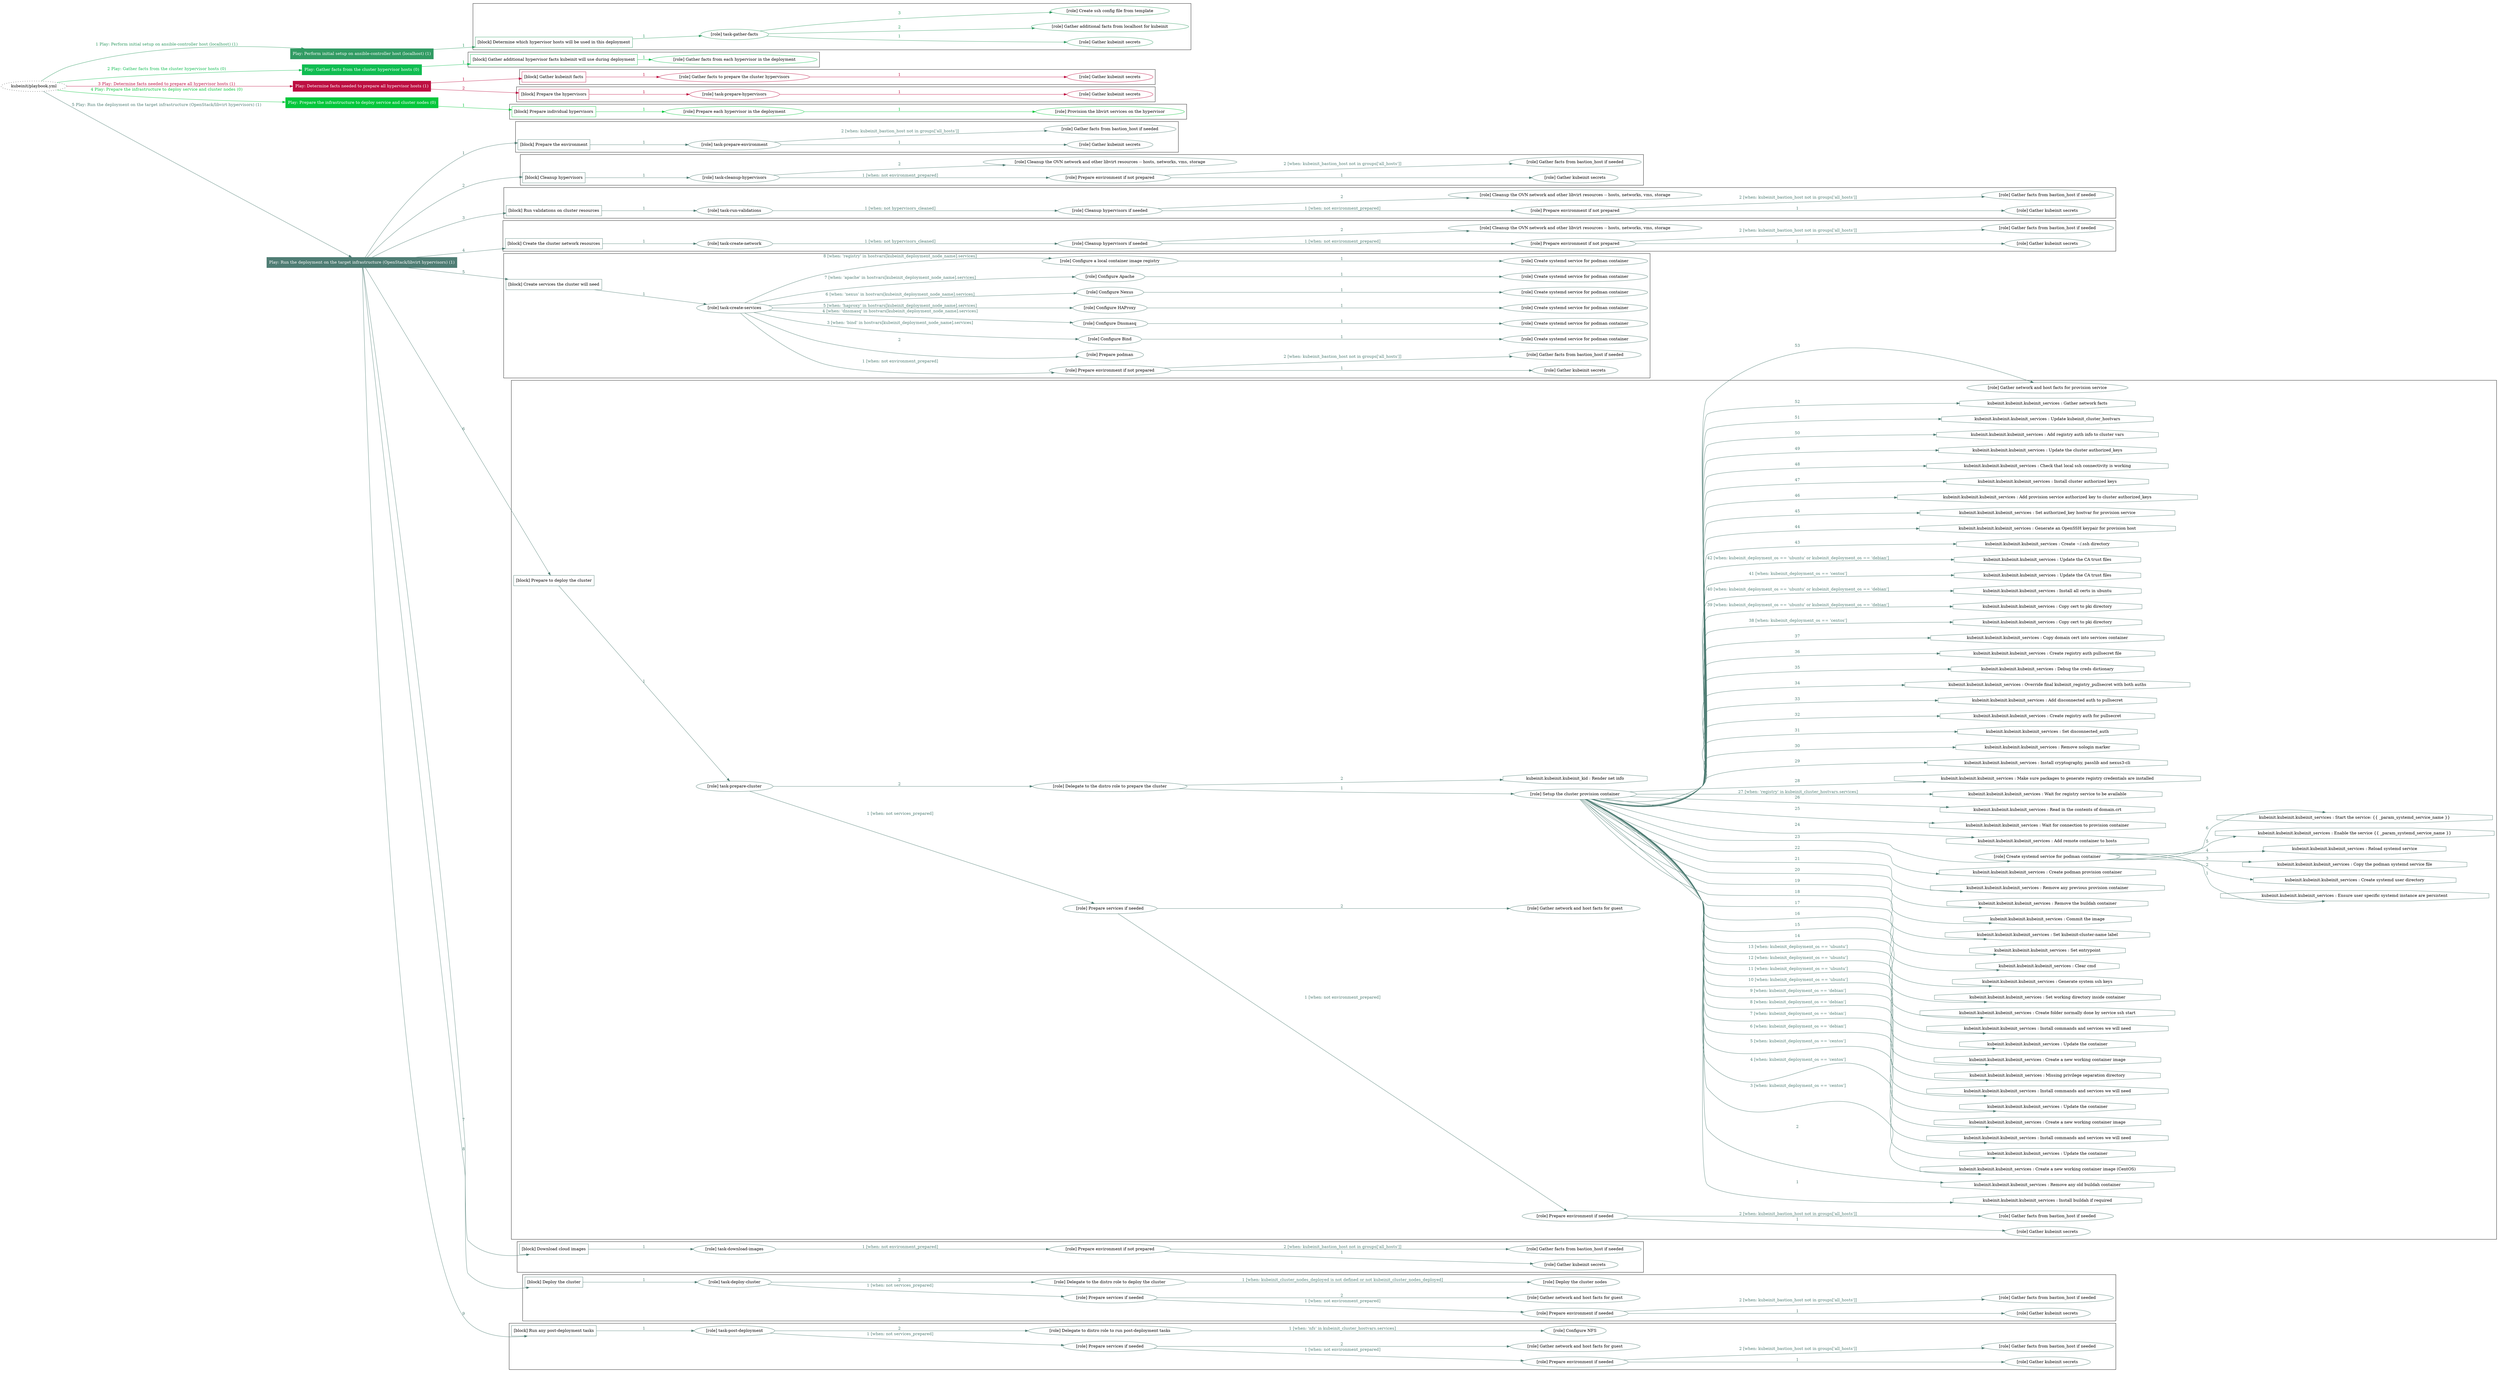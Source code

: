 digraph {
	graph [concentrate=true ordering=in rankdir=LR ratio=fill]
	edge [esep=5 sep=10]
	"kubeinit/playbook.yml" [URL="/home/runner/work/kubeinit/kubeinit/kubeinit/playbook.yml" id=playbook_2d423cf3 style=dotted]
	"kubeinit/playbook.yml" -> play_6088b938 [label="1 Play: Perform initial setup on ansible-controller host (localhost) (1)" color="#319b63" fontcolor="#319b63" id=edge_play_6088b938 labeltooltip="1 Play: Perform initial setup on ansible-controller host (localhost) (1)" tooltip="1 Play: Perform initial setup on ansible-controller host (localhost) (1)"]
	subgraph "Play: Perform initial setup on ansible-controller host (localhost) (1)" {
		play_6088b938 [label="Play: Perform initial setup on ansible-controller host (localhost) (1)" URL="/home/runner/work/kubeinit/kubeinit/kubeinit/playbook.yml" color="#319b63" fontcolor="#ffffff" id=play_6088b938 shape=box style=filled tooltip=localhost]
		play_6088b938 -> block_b1912644 [label=1 color="#319b63" fontcolor="#319b63" id=edge_block_b1912644 labeltooltip=1 tooltip=1]
		subgraph cluster_block_b1912644 {
			block_b1912644 [label="[block] Determine which hypervisor hosts will be used in this deployment" URL="/home/runner/work/kubeinit/kubeinit/kubeinit/playbook.yml" color="#319b63" id=block_b1912644 labeltooltip="Determine which hypervisor hosts will be used in this deployment" shape=box tooltip="Determine which hypervisor hosts will be used in this deployment"]
			block_b1912644 -> role_903c1f01 [label="1 " color="#319b63" fontcolor="#319b63" id=edge_role_903c1f01 labeltooltip="1 " tooltip="1 "]
			subgraph "task-gather-facts" {
				role_903c1f01 [label="[role] task-gather-facts" URL="/home/runner/work/kubeinit/kubeinit/kubeinit/playbook.yml" color="#319b63" id=role_903c1f01 tooltip="task-gather-facts"]
				role_903c1f01 -> role_dce6d729 [label="1 " color="#319b63" fontcolor="#319b63" id=edge_role_dce6d729 labeltooltip="1 " tooltip="1 "]
				subgraph "Gather kubeinit secrets" {
					role_dce6d729 [label="[role] Gather kubeinit secrets" URL="/home/runner/.ansible/collections/ansible_collections/kubeinit/kubeinit/roles/kubeinit_prepare/tasks/build_hypervisors_group.yml" color="#319b63" id=role_dce6d729 tooltip="Gather kubeinit secrets"]
				}
				role_903c1f01 -> role_625cd13e [label="2 " color="#319b63" fontcolor="#319b63" id=edge_role_625cd13e labeltooltip="2 " tooltip="2 "]
				subgraph "Gather additional facts from localhost for kubeinit" {
					role_625cd13e [label="[role] Gather additional facts from localhost for kubeinit" URL="/home/runner/.ansible/collections/ansible_collections/kubeinit/kubeinit/roles/kubeinit_prepare/tasks/build_hypervisors_group.yml" color="#319b63" id=role_625cd13e tooltip="Gather additional facts from localhost for kubeinit"]
				}
				role_903c1f01 -> role_71048283 [label="3 " color="#319b63" fontcolor="#319b63" id=edge_role_71048283 labeltooltip="3 " tooltip="3 "]
				subgraph "Create ssh config file from template" {
					role_71048283 [label="[role] Create ssh config file from template" URL="/home/runner/.ansible/collections/ansible_collections/kubeinit/kubeinit/roles/kubeinit_prepare/tasks/build_hypervisors_group.yml" color="#319b63" id=role_71048283 tooltip="Create ssh config file from template"]
				}
			}
		}
	}
	"kubeinit/playbook.yml" -> play_bcace01a [label="2 Play: Gather facts from the cluster hypervisor hosts (0)" color="#0fbd51" fontcolor="#0fbd51" id=edge_play_bcace01a labeltooltip="2 Play: Gather facts from the cluster hypervisor hosts (0)" tooltip="2 Play: Gather facts from the cluster hypervisor hosts (0)"]
	subgraph "Play: Gather facts from the cluster hypervisor hosts (0)" {
		play_bcace01a [label="Play: Gather facts from the cluster hypervisor hosts (0)" URL="/home/runner/work/kubeinit/kubeinit/kubeinit/playbook.yml" color="#0fbd51" fontcolor="#ffffff" id=play_bcace01a shape=box style=filled tooltip="Play: Gather facts from the cluster hypervisor hosts (0)"]
		play_bcace01a -> block_054827e1 [label=1 color="#0fbd51" fontcolor="#0fbd51" id=edge_block_054827e1 labeltooltip=1 tooltip=1]
		subgraph cluster_block_054827e1 {
			block_054827e1 [label="[block] Gather additional hypervisor facts kubeinit will use during deployment" URL="/home/runner/work/kubeinit/kubeinit/kubeinit/playbook.yml" color="#0fbd51" id=block_054827e1 labeltooltip="Gather additional hypervisor facts kubeinit will use during deployment" shape=box tooltip="Gather additional hypervisor facts kubeinit will use during deployment"]
			block_054827e1 -> role_a4124e69 [label="1 " color="#0fbd51" fontcolor="#0fbd51" id=edge_role_a4124e69 labeltooltip="1 " tooltip="1 "]
			subgraph "Gather facts from each hypervisor in the deployment" {
				role_a4124e69 [label="[role] Gather facts from each hypervisor in the deployment" URL="/home/runner/work/kubeinit/kubeinit/kubeinit/playbook.yml" color="#0fbd51" id=role_a4124e69 tooltip="Gather facts from each hypervisor in the deployment"]
			}
		}
	}
	"kubeinit/playbook.yml" -> play_b0165504 [label="3 Play: Determine facts needed to prepare all hypervisor hosts (1)" color="#bd0f41" fontcolor="#bd0f41" id=edge_play_b0165504 labeltooltip="3 Play: Determine facts needed to prepare all hypervisor hosts (1)" tooltip="3 Play: Determine facts needed to prepare all hypervisor hosts (1)"]
	subgraph "Play: Determine facts needed to prepare all hypervisor hosts (1)" {
		play_b0165504 [label="Play: Determine facts needed to prepare all hypervisor hosts (1)" URL="/home/runner/work/kubeinit/kubeinit/kubeinit/playbook.yml" color="#bd0f41" fontcolor="#ffffff" id=play_b0165504 shape=box style=filled tooltip=localhost]
		play_b0165504 -> block_c432d7d1 [label=1 color="#bd0f41" fontcolor="#bd0f41" id=edge_block_c432d7d1 labeltooltip=1 tooltip=1]
		subgraph cluster_block_c432d7d1 {
			block_c432d7d1 [label="[block] Gather kubeinit facts" URL="/home/runner/work/kubeinit/kubeinit/kubeinit/playbook.yml" color="#bd0f41" id=block_c432d7d1 labeltooltip="Gather kubeinit facts" shape=box tooltip="Gather kubeinit facts"]
			block_c432d7d1 -> role_8464c8a3 [label="1 " color="#bd0f41" fontcolor="#bd0f41" id=edge_role_8464c8a3 labeltooltip="1 " tooltip="1 "]
			subgraph "Gather facts to prepare the cluster hypervisors" {
				role_8464c8a3 [label="[role] Gather facts to prepare the cluster hypervisors" URL="/home/runner/work/kubeinit/kubeinit/kubeinit/playbook.yml" color="#bd0f41" id=role_8464c8a3 tooltip="Gather facts to prepare the cluster hypervisors"]
				role_8464c8a3 -> role_d7328a20 [label="1 " color="#bd0f41" fontcolor="#bd0f41" id=edge_role_d7328a20 labeltooltip="1 " tooltip="1 "]
				subgraph "Gather kubeinit secrets" {
					role_d7328a20 [label="[role] Gather kubeinit secrets" URL="/home/runner/.ansible/collections/ansible_collections/kubeinit/kubeinit/roles/kubeinit_prepare/tasks/gather_kubeinit_facts.yml" color="#bd0f41" id=role_d7328a20 tooltip="Gather kubeinit secrets"]
				}
			}
		}
		play_b0165504 -> block_db9f835c [label=2 color="#bd0f41" fontcolor="#bd0f41" id=edge_block_db9f835c labeltooltip=2 tooltip=2]
		subgraph cluster_block_db9f835c {
			block_db9f835c [label="[block] Prepare the hypervisors" URL="/home/runner/work/kubeinit/kubeinit/kubeinit/playbook.yml" color="#bd0f41" id=block_db9f835c labeltooltip="Prepare the hypervisors" shape=box tooltip="Prepare the hypervisors"]
			block_db9f835c -> role_d252f503 [label="1 " color="#bd0f41" fontcolor="#bd0f41" id=edge_role_d252f503 labeltooltip="1 " tooltip="1 "]
			subgraph "task-prepare-hypervisors" {
				role_d252f503 [label="[role] task-prepare-hypervisors" URL="/home/runner/work/kubeinit/kubeinit/kubeinit/playbook.yml" color="#bd0f41" id=role_d252f503 tooltip="task-prepare-hypervisors"]
				role_d252f503 -> role_03b0e2f2 [label="1 " color="#bd0f41" fontcolor="#bd0f41" id=edge_role_03b0e2f2 labeltooltip="1 " tooltip="1 "]
				subgraph "Gather kubeinit secrets" {
					role_03b0e2f2 [label="[role] Gather kubeinit secrets" URL="/home/runner/.ansible/collections/ansible_collections/kubeinit/kubeinit/roles/kubeinit_prepare/tasks/gather_kubeinit_facts.yml" color="#bd0f41" id=role_03b0e2f2 tooltip="Gather kubeinit secrets"]
				}
			}
		}
	}
	"kubeinit/playbook.yml" -> play_52e47307 [label="4 Play: Prepare the infrastructure to deploy service and cluster nodes (0)" color="#05c73b" fontcolor="#05c73b" id=edge_play_52e47307 labeltooltip="4 Play: Prepare the infrastructure to deploy service and cluster nodes (0)" tooltip="4 Play: Prepare the infrastructure to deploy service and cluster nodes (0)"]
	subgraph "Play: Prepare the infrastructure to deploy service and cluster nodes (0)" {
		play_52e47307 [label="Play: Prepare the infrastructure to deploy service and cluster nodes (0)" URL="/home/runner/work/kubeinit/kubeinit/kubeinit/playbook.yml" color="#05c73b" fontcolor="#ffffff" id=play_52e47307 shape=box style=filled tooltip="Play: Prepare the infrastructure to deploy service and cluster nodes (0)"]
		play_52e47307 -> block_af1e8044 [label=1 color="#05c73b" fontcolor="#05c73b" id=edge_block_af1e8044 labeltooltip=1 tooltip=1]
		subgraph cluster_block_af1e8044 {
			block_af1e8044 [label="[block] Prepare individual hypervisors" URL="/home/runner/work/kubeinit/kubeinit/kubeinit/playbook.yml" color="#05c73b" id=block_af1e8044 labeltooltip="Prepare individual hypervisors" shape=box tooltip="Prepare individual hypervisors"]
			block_af1e8044 -> role_f87db628 [label="1 " color="#05c73b" fontcolor="#05c73b" id=edge_role_f87db628 labeltooltip="1 " tooltip="1 "]
			subgraph "Prepare each hypervisor in the deployment" {
				role_f87db628 [label="[role] Prepare each hypervisor in the deployment" URL="/home/runner/work/kubeinit/kubeinit/kubeinit/playbook.yml" color="#05c73b" id=role_f87db628 tooltip="Prepare each hypervisor in the deployment"]
				role_f87db628 -> role_7e425a84 [label="1 " color="#05c73b" fontcolor="#05c73b" id=edge_role_7e425a84 labeltooltip="1 " tooltip="1 "]
				subgraph "Provision the libvirt services on the hypervisor" {
					role_7e425a84 [label="[role] Provision the libvirt services on the hypervisor" URL="/home/runner/.ansible/collections/ansible_collections/kubeinit/kubeinit/roles/kubeinit_prepare/tasks/prepare_hypervisor.yml" color="#05c73b" id=role_7e425a84 tooltip="Provision the libvirt services on the hypervisor"]
				}
			}
		}
	}
	"kubeinit/playbook.yml" -> play_f695bc74 [label="5 Play: Run the deployment on the target infrastructure (OpenStack/libvirt hypervisors) (1)" color="#4f7d74" fontcolor="#4f7d74" id=edge_play_f695bc74 labeltooltip="5 Play: Run the deployment on the target infrastructure (OpenStack/libvirt hypervisors) (1)" tooltip="5 Play: Run the deployment on the target infrastructure (OpenStack/libvirt hypervisors) (1)"]
	subgraph "Play: Run the deployment on the target infrastructure (OpenStack/libvirt hypervisors) (1)" {
		play_f695bc74 [label="Play: Run the deployment on the target infrastructure (OpenStack/libvirt hypervisors) (1)" URL="/home/runner/work/kubeinit/kubeinit/kubeinit/playbook.yml" color="#4f7d74" fontcolor="#ffffff" id=play_f695bc74 shape=box style=filled tooltip=localhost]
		play_f695bc74 -> block_71cb4862 [label=1 color="#4f7d74" fontcolor="#4f7d74" id=edge_block_71cb4862 labeltooltip=1 tooltip=1]
		subgraph cluster_block_71cb4862 {
			block_71cb4862 [label="[block] Prepare the environment" URL="/home/runner/work/kubeinit/kubeinit/kubeinit/playbook.yml" color="#4f7d74" id=block_71cb4862 labeltooltip="Prepare the environment" shape=box tooltip="Prepare the environment"]
			block_71cb4862 -> role_aa54d129 [label="1 " color="#4f7d74" fontcolor="#4f7d74" id=edge_role_aa54d129 labeltooltip="1 " tooltip="1 "]
			subgraph "task-prepare-environment" {
				role_aa54d129 [label="[role] task-prepare-environment" URL="/home/runner/work/kubeinit/kubeinit/kubeinit/playbook.yml" color="#4f7d74" id=role_aa54d129 tooltip="task-prepare-environment"]
				role_aa54d129 -> role_2e713ff5 [label="1 " color="#4f7d74" fontcolor="#4f7d74" id=edge_role_2e713ff5 labeltooltip="1 " tooltip="1 "]
				subgraph "Gather kubeinit secrets" {
					role_2e713ff5 [label="[role] Gather kubeinit secrets" URL="/home/runner/.ansible/collections/ansible_collections/kubeinit/kubeinit/roles/kubeinit_prepare/tasks/gather_kubeinit_facts.yml" color="#4f7d74" id=role_2e713ff5 tooltip="Gather kubeinit secrets"]
				}
				role_aa54d129 -> role_0485261e [label="2 [when: kubeinit_bastion_host not in groups['all_hosts']]" color="#4f7d74" fontcolor="#4f7d74" id=edge_role_0485261e labeltooltip="2 [when: kubeinit_bastion_host not in groups['all_hosts']]" tooltip="2 [when: kubeinit_bastion_host not in groups['all_hosts']]"]
				subgraph "Gather facts from bastion_host if needed" {
					role_0485261e [label="[role] Gather facts from bastion_host if needed" URL="/home/runner/.ansible/collections/ansible_collections/kubeinit/kubeinit/roles/kubeinit_prepare/tasks/main.yml" color="#4f7d74" id=role_0485261e tooltip="Gather facts from bastion_host if needed"]
				}
			}
		}
		play_f695bc74 -> block_f5c06806 [label=2 color="#4f7d74" fontcolor="#4f7d74" id=edge_block_f5c06806 labeltooltip=2 tooltip=2]
		subgraph cluster_block_f5c06806 {
			block_f5c06806 [label="[block] Cleanup hypervisors" URL="/home/runner/work/kubeinit/kubeinit/kubeinit/playbook.yml" color="#4f7d74" id=block_f5c06806 labeltooltip="Cleanup hypervisors" shape=box tooltip="Cleanup hypervisors"]
			block_f5c06806 -> role_fcd2ad94 [label="1 " color="#4f7d74" fontcolor="#4f7d74" id=edge_role_fcd2ad94 labeltooltip="1 " tooltip="1 "]
			subgraph "task-cleanup-hypervisors" {
				role_fcd2ad94 [label="[role] task-cleanup-hypervisors" URL="/home/runner/work/kubeinit/kubeinit/kubeinit/playbook.yml" color="#4f7d74" id=role_fcd2ad94 tooltip="task-cleanup-hypervisors"]
				role_fcd2ad94 -> role_a3f612bf [label="1 [when: not environment_prepared]" color="#4f7d74" fontcolor="#4f7d74" id=edge_role_a3f612bf labeltooltip="1 [when: not environment_prepared]" tooltip="1 [when: not environment_prepared]"]
				subgraph "Prepare environment if not prepared" {
					role_a3f612bf [label="[role] Prepare environment if not prepared" URL="/home/runner/.ansible/collections/ansible_collections/kubeinit/kubeinit/roles/kubeinit_libvirt/tasks/cleanup_hypervisors.yml" color="#4f7d74" id=role_a3f612bf tooltip="Prepare environment if not prepared"]
					role_a3f612bf -> role_6c1e6f9f [label="1 " color="#4f7d74" fontcolor="#4f7d74" id=edge_role_6c1e6f9f labeltooltip="1 " tooltip="1 "]
					subgraph "Gather kubeinit secrets" {
						role_6c1e6f9f [label="[role] Gather kubeinit secrets" URL="/home/runner/.ansible/collections/ansible_collections/kubeinit/kubeinit/roles/kubeinit_prepare/tasks/gather_kubeinit_facts.yml" color="#4f7d74" id=role_6c1e6f9f tooltip="Gather kubeinit secrets"]
					}
					role_a3f612bf -> role_25f3f0e1 [label="2 [when: kubeinit_bastion_host not in groups['all_hosts']]" color="#4f7d74" fontcolor="#4f7d74" id=edge_role_25f3f0e1 labeltooltip="2 [when: kubeinit_bastion_host not in groups['all_hosts']]" tooltip="2 [when: kubeinit_bastion_host not in groups['all_hosts']]"]
					subgraph "Gather facts from bastion_host if needed" {
						role_25f3f0e1 [label="[role] Gather facts from bastion_host if needed" URL="/home/runner/.ansible/collections/ansible_collections/kubeinit/kubeinit/roles/kubeinit_prepare/tasks/main.yml" color="#4f7d74" id=role_25f3f0e1 tooltip="Gather facts from bastion_host if needed"]
					}
				}
				role_fcd2ad94 -> role_2343b8b3 [label="2 " color="#4f7d74" fontcolor="#4f7d74" id=edge_role_2343b8b3 labeltooltip="2 " tooltip="2 "]
				subgraph "Cleanup the OVN network and other libvirt resources -- hosts, networks, vms, storage" {
					role_2343b8b3 [label="[role] Cleanup the OVN network and other libvirt resources -- hosts, networks, vms, storage" URL="/home/runner/.ansible/collections/ansible_collections/kubeinit/kubeinit/roles/kubeinit_libvirt/tasks/cleanup_hypervisors.yml" color="#4f7d74" id=role_2343b8b3 tooltip="Cleanup the OVN network and other libvirt resources -- hosts, networks, vms, storage"]
				}
			}
		}
		play_f695bc74 -> block_4eef81d9 [label=3 color="#4f7d74" fontcolor="#4f7d74" id=edge_block_4eef81d9 labeltooltip=3 tooltip=3]
		subgraph cluster_block_4eef81d9 {
			block_4eef81d9 [label="[block] Run validations on cluster resources" URL="/home/runner/work/kubeinit/kubeinit/kubeinit/playbook.yml" color="#4f7d74" id=block_4eef81d9 labeltooltip="Run validations on cluster resources" shape=box tooltip="Run validations on cluster resources"]
			block_4eef81d9 -> role_db278da2 [label="1 " color="#4f7d74" fontcolor="#4f7d74" id=edge_role_db278da2 labeltooltip="1 " tooltip="1 "]
			subgraph "task-run-validations" {
				role_db278da2 [label="[role] task-run-validations" URL="/home/runner/work/kubeinit/kubeinit/kubeinit/playbook.yml" color="#4f7d74" id=role_db278da2 tooltip="task-run-validations"]
				role_db278da2 -> role_880a2fba [label="1 [when: not hypervisors_cleaned]" color="#4f7d74" fontcolor="#4f7d74" id=edge_role_880a2fba labeltooltip="1 [when: not hypervisors_cleaned]" tooltip="1 [when: not hypervisors_cleaned]"]
				subgraph "Cleanup hypervisors if needed" {
					role_880a2fba [label="[role] Cleanup hypervisors if needed" URL="/home/runner/.ansible/collections/ansible_collections/kubeinit/kubeinit/roles/kubeinit_validations/tasks/main.yml" color="#4f7d74" id=role_880a2fba tooltip="Cleanup hypervisors if needed"]
					role_880a2fba -> role_5875244b [label="1 [when: not environment_prepared]" color="#4f7d74" fontcolor="#4f7d74" id=edge_role_5875244b labeltooltip="1 [when: not environment_prepared]" tooltip="1 [when: not environment_prepared]"]
					subgraph "Prepare environment if not prepared" {
						role_5875244b [label="[role] Prepare environment if not prepared" URL="/home/runner/.ansible/collections/ansible_collections/kubeinit/kubeinit/roles/kubeinit_libvirt/tasks/cleanup_hypervisors.yml" color="#4f7d74" id=role_5875244b tooltip="Prepare environment if not prepared"]
						role_5875244b -> role_07a96ab2 [label="1 " color="#4f7d74" fontcolor="#4f7d74" id=edge_role_07a96ab2 labeltooltip="1 " tooltip="1 "]
						subgraph "Gather kubeinit secrets" {
							role_07a96ab2 [label="[role] Gather kubeinit secrets" URL="/home/runner/.ansible/collections/ansible_collections/kubeinit/kubeinit/roles/kubeinit_prepare/tasks/gather_kubeinit_facts.yml" color="#4f7d74" id=role_07a96ab2 tooltip="Gather kubeinit secrets"]
						}
						role_5875244b -> role_7b98a56e [label="2 [when: kubeinit_bastion_host not in groups['all_hosts']]" color="#4f7d74" fontcolor="#4f7d74" id=edge_role_7b98a56e labeltooltip="2 [when: kubeinit_bastion_host not in groups['all_hosts']]" tooltip="2 [when: kubeinit_bastion_host not in groups['all_hosts']]"]
						subgraph "Gather facts from bastion_host if needed" {
							role_7b98a56e [label="[role] Gather facts from bastion_host if needed" URL="/home/runner/.ansible/collections/ansible_collections/kubeinit/kubeinit/roles/kubeinit_prepare/tasks/main.yml" color="#4f7d74" id=role_7b98a56e tooltip="Gather facts from bastion_host if needed"]
						}
					}
					role_880a2fba -> role_613b69fe [label="2 " color="#4f7d74" fontcolor="#4f7d74" id=edge_role_613b69fe labeltooltip="2 " tooltip="2 "]
					subgraph "Cleanup the OVN network and other libvirt resources -- hosts, networks, vms, storage" {
						role_613b69fe [label="[role] Cleanup the OVN network and other libvirt resources -- hosts, networks, vms, storage" URL="/home/runner/.ansible/collections/ansible_collections/kubeinit/kubeinit/roles/kubeinit_libvirt/tasks/cleanup_hypervisors.yml" color="#4f7d74" id=role_613b69fe tooltip="Cleanup the OVN network and other libvirt resources -- hosts, networks, vms, storage"]
					}
				}
			}
		}
		play_f695bc74 -> block_e29fce06 [label=4 color="#4f7d74" fontcolor="#4f7d74" id=edge_block_e29fce06 labeltooltip=4 tooltip=4]
		subgraph cluster_block_e29fce06 {
			block_e29fce06 [label="[block] Create the cluster network resources" URL="/home/runner/work/kubeinit/kubeinit/kubeinit/playbook.yml" color="#4f7d74" id=block_e29fce06 labeltooltip="Create the cluster network resources" shape=box tooltip="Create the cluster network resources"]
			block_e29fce06 -> role_097f6290 [label="1 " color="#4f7d74" fontcolor="#4f7d74" id=edge_role_097f6290 labeltooltip="1 " tooltip="1 "]
			subgraph "task-create-network" {
				role_097f6290 [label="[role] task-create-network" URL="/home/runner/work/kubeinit/kubeinit/kubeinit/playbook.yml" color="#4f7d74" id=role_097f6290 tooltip="task-create-network"]
				role_097f6290 -> role_7fc6b60c [label="1 [when: not hypervisors_cleaned]" color="#4f7d74" fontcolor="#4f7d74" id=edge_role_7fc6b60c labeltooltip="1 [when: not hypervisors_cleaned]" tooltip="1 [when: not hypervisors_cleaned]"]
				subgraph "Cleanup hypervisors if needed" {
					role_7fc6b60c [label="[role] Cleanup hypervisors if needed" URL="/home/runner/.ansible/collections/ansible_collections/kubeinit/kubeinit/roles/kubeinit_libvirt/tasks/create_network.yml" color="#4f7d74" id=role_7fc6b60c tooltip="Cleanup hypervisors if needed"]
					role_7fc6b60c -> role_40d259a4 [label="1 [when: not environment_prepared]" color="#4f7d74" fontcolor="#4f7d74" id=edge_role_40d259a4 labeltooltip="1 [when: not environment_prepared]" tooltip="1 [when: not environment_prepared]"]
					subgraph "Prepare environment if not prepared" {
						role_40d259a4 [label="[role] Prepare environment if not prepared" URL="/home/runner/.ansible/collections/ansible_collections/kubeinit/kubeinit/roles/kubeinit_libvirt/tasks/cleanup_hypervisors.yml" color="#4f7d74" id=role_40d259a4 tooltip="Prepare environment if not prepared"]
						role_40d259a4 -> role_887e6f0c [label="1 " color="#4f7d74" fontcolor="#4f7d74" id=edge_role_887e6f0c labeltooltip="1 " tooltip="1 "]
						subgraph "Gather kubeinit secrets" {
							role_887e6f0c [label="[role] Gather kubeinit secrets" URL="/home/runner/.ansible/collections/ansible_collections/kubeinit/kubeinit/roles/kubeinit_prepare/tasks/gather_kubeinit_facts.yml" color="#4f7d74" id=role_887e6f0c tooltip="Gather kubeinit secrets"]
						}
						role_40d259a4 -> role_c030262e [label="2 [when: kubeinit_bastion_host not in groups['all_hosts']]" color="#4f7d74" fontcolor="#4f7d74" id=edge_role_c030262e labeltooltip="2 [when: kubeinit_bastion_host not in groups['all_hosts']]" tooltip="2 [when: kubeinit_bastion_host not in groups['all_hosts']]"]
						subgraph "Gather facts from bastion_host if needed" {
							role_c030262e [label="[role] Gather facts from bastion_host if needed" URL="/home/runner/.ansible/collections/ansible_collections/kubeinit/kubeinit/roles/kubeinit_prepare/tasks/main.yml" color="#4f7d74" id=role_c030262e tooltip="Gather facts from bastion_host if needed"]
						}
					}
					role_7fc6b60c -> role_a77e65e2 [label="2 " color="#4f7d74" fontcolor="#4f7d74" id=edge_role_a77e65e2 labeltooltip="2 " tooltip="2 "]
					subgraph "Cleanup the OVN network and other libvirt resources -- hosts, networks, vms, storage" {
						role_a77e65e2 [label="[role] Cleanup the OVN network and other libvirt resources -- hosts, networks, vms, storage" URL="/home/runner/.ansible/collections/ansible_collections/kubeinit/kubeinit/roles/kubeinit_libvirt/tasks/cleanup_hypervisors.yml" color="#4f7d74" id=role_a77e65e2 tooltip="Cleanup the OVN network and other libvirt resources -- hosts, networks, vms, storage"]
					}
				}
			}
		}
		play_f695bc74 -> block_c3001552 [label=5 color="#4f7d74" fontcolor="#4f7d74" id=edge_block_c3001552 labeltooltip=5 tooltip=5]
		subgraph cluster_block_c3001552 {
			block_c3001552 [label="[block] Create services the cluster will need" URL="/home/runner/work/kubeinit/kubeinit/kubeinit/playbook.yml" color="#4f7d74" id=block_c3001552 labeltooltip="Create services the cluster will need" shape=box tooltip="Create services the cluster will need"]
			block_c3001552 -> role_62a0c50a [label="1 " color="#4f7d74" fontcolor="#4f7d74" id=edge_role_62a0c50a labeltooltip="1 " tooltip="1 "]
			subgraph "task-create-services" {
				role_62a0c50a [label="[role] task-create-services" URL="/home/runner/work/kubeinit/kubeinit/kubeinit/playbook.yml" color="#4f7d74" id=role_62a0c50a tooltip="task-create-services"]
				role_62a0c50a -> role_47caa946 [label="1 [when: not environment_prepared]" color="#4f7d74" fontcolor="#4f7d74" id=edge_role_47caa946 labeltooltip="1 [when: not environment_prepared]" tooltip="1 [when: not environment_prepared]"]
				subgraph "Prepare environment if not prepared" {
					role_47caa946 [label="[role] Prepare environment if not prepared" URL="/home/runner/.ansible/collections/ansible_collections/kubeinit/kubeinit/roles/kubeinit_services/tasks/main.yml" color="#4f7d74" id=role_47caa946 tooltip="Prepare environment if not prepared"]
					role_47caa946 -> role_49016369 [label="1 " color="#4f7d74" fontcolor="#4f7d74" id=edge_role_49016369 labeltooltip="1 " tooltip="1 "]
					subgraph "Gather kubeinit secrets" {
						role_49016369 [label="[role] Gather kubeinit secrets" URL="/home/runner/.ansible/collections/ansible_collections/kubeinit/kubeinit/roles/kubeinit_prepare/tasks/gather_kubeinit_facts.yml" color="#4f7d74" id=role_49016369 tooltip="Gather kubeinit secrets"]
					}
					role_47caa946 -> role_309d9e9f [label="2 [when: kubeinit_bastion_host not in groups['all_hosts']]" color="#4f7d74" fontcolor="#4f7d74" id=edge_role_309d9e9f labeltooltip="2 [when: kubeinit_bastion_host not in groups['all_hosts']]" tooltip="2 [when: kubeinit_bastion_host not in groups['all_hosts']]"]
					subgraph "Gather facts from bastion_host if needed" {
						role_309d9e9f [label="[role] Gather facts from bastion_host if needed" URL="/home/runner/.ansible/collections/ansible_collections/kubeinit/kubeinit/roles/kubeinit_prepare/tasks/main.yml" color="#4f7d74" id=role_309d9e9f tooltip="Gather facts from bastion_host if needed"]
					}
				}
				role_62a0c50a -> role_92baf90d [label="2 " color="#4f7d74" fontcolor="#4f7d74" id=edge_role_92baf90d labeltooltip="2 " tooltip="2 "]
				subgraph "Prepare podman" {
					role_92baf90d [label="[role] Prepare podman" URL="/home/runner/.ansible/collections/ansible_collections/kubeinit/kubeinit/roles/kubeinit_services/tasks/00_create_service_pod.yml" color="#4f7d74" id=role_92baf90d tooltip="Prepare podman"]
				}
				role_62a0c50a -> role_a67b5d50 [label="3 [when: 'bind' in hostvars[kubeinit_deployment_node_name].services]" color="#4f7d74" fontcolor="#4f7d74" id=edge_role_a67b5d50 labeltooltip="3 [when: 'bind' in hostvars[kubeinit_deployment_node_name].services]" tooltip="3 [when: 'bind' in hostvars[kubeinit_deployment_node_name].services]"]
				subgraph "Configure Bind" {
					role_a67b5d50 [label="[role] Configure Bind" URL="/home/runner/.ansible/collections/ansible_collections/kubeinit/kubeinit/roles/kubeinit_services/tasks/start_services_containers.yml" color="#4f7d74" id=role_a67b5d50 tooltip="Configure Bind"]
					role_a67b5d50 -> role_2d4ac684 [label="1 " color="#4f7d74" fontcolor="#4f7d74" id=edge_role_2d4ac684 labeltooltip="1 " tooltip="1 "]
					subgraph "Create systemd service for podman container" {
						role_2d4ac684 [label="[role] Create systemd service for podman container" URL="/home/runner/.ansible/collections/ansible_collections/kubeinit/kubeinit/roles/kubeinit_bind/tasks/main.yml" color="#4f7d74" id=role_2d4ac684 tooltip="Create systemd service for podman container"]
					}
				}
				role_62a0c50a -> role_57071e04 [label="4 [when: 'dnsmasq' in hostvars[kubeinit_deployment_node_name].services]" color="#4f7d74" fontcolor="#4f7d74" id=edge_role_57071e04 labeltooltip="4 [when: 'dnsmasq' in hostvars[kubeinit_deployment_node_name].services]" tooltip="4 [when: 'dnsmasq' in hostvars[kubeinit_deployment_node_name].services]"]
				subgraph "Configure Dnsmasq" {
					role_57071e04 [label="[role] Configure Dnsmasq" URL="/home/runner/.ansible/collections/ansible_collections/kubeinit/kubeinit/roles/kubeinit_services/tasks/start_services_containers.yml" color="#4f7d74" id=role_57071e04 tooltip="Configure Dnsmasq"]
					role_57071e04 -> role_d6a88c93 [label="1 " color="#4f7d74" fontcolor="#4f7d74" id=edge_role_d6a88c93 labeltooltip="1 " tooltip="1 "]
					subgraph "Create systemd service for podman container" {
						role_d6a88c93 [label="[role] Create systemd service for podman container" URL="/home/runner/.ansible/collections/ansible_collections/kubeinit/kubeinit/roles/kubeinit_dnsmasq/tasks/main.yml" color="#4f7d74" id=role_d6a88c93 tooltip="Create systemd service for podman container"]
					}
				}
				role_62a0c50a -> role_0cc026c3 [label="5 [when: 'haproxy' in hostvars[kubeinit_deployment_node_name].services]" color="#4f7d74" fontcolor="#4f7d74" id=edge_role_0cc026c3 labeltooltip="5 [when: 'haproxy' in hostvars[kubeinit_deployment_node_name].services]" tooltip="5 [when: 'haproxy' in hostvars[kubeinit_deployment_node_name].services]"]
				subgraph "Configure HAProxy" {
					role_0cc026c3 [label="[role] Configure HAProxy" URL="/home/runner/.ansible/collections/ansible_collections/kubeinit/kubeinit/roles/kubeinit_services/tasks/start_services_containers.yml" color="#4f7d74" id=role_0cc026c3 tooltip="Configure HAProxy"]
					role_0cc026c3 -> role_2412ea34 [label="1 " color="#4f7d74" fontcolor="#4f7d74" id=edge_role_2412ea34 labeltooltip="1 " tooltip="1 "]
					subgraph "Create systemd service for podman container" {
						role_2412ea34 [label="[role] Create systemd service for podman container" URL="/home/runner/.ansible/collections/ansible_collections/kubeinit/kubeinit/roles/kubeinit_haproxy/tasks/main.yml" color="#4f7d74" id=role_2412ea34 tooltip="Create systemd service for podman container"]
					}
				}
				role_62a0c50a -> role_7ac89d56 [label="6 [when: 'nexus' in hostvars[kubeinit_deployment_node_name].services]" color="#4f7d74" fontcolor="#4f7d74" id=edge_role_7ac89d56 labeltooltip="6 [when: 'nexus' in hostvars[kubeinit_deployment_node_name].services]" tooltip="6 [when: 'nexus' in hostvars[kubeinit_deployment_node_name].services]"]
				subgraph "Configure Nexus" {
					role_7ac89d56 [label="[role] Configure Nexus" URL="/home/runner/.ansible/collections/ansible_collections/kubeinit/kubeinit/roles/kubeinit_services/tasks/start_services_containers.yml" color="#4f7d74" id=role_7ac89d56 tooltip="Configure Nexus"]
					role_7ac89d56 -> role_39c504c8 [label="1 " color="#4f7d74" fontcolor="#4f7d74" id=edge_role_39c504c8 labeltooltip="1 " tooltip="1 "]
					subgraph "Create systemd service for podman container" {
						role_39c504c8 [label="[role] Create systemd service for podman container" URL="/home/runner/.ansible/collections/ansible_collections/kubeinit/kubeinit/roles/kubeinit_nexus/tasks/main.yml" color="#4f7d74" id=role_39c504c8 tooltip="Create systemd service for podman container"]
					}
				}
				role_62a0c50a -> role_2669b064 [label="7 [when: 'apache' in hostvars[kubeinit_deployment_node_name].services]" color="#4f7d74" fontcolor="#4f7d74" id=edge_role_2669b064 labeltooltip="7 [when: 'apache' in hostvars[kubeinit_deployment_node_name].services]" tooltip="7 [when: 'apache' in hostvars[kubeinit_deployment_node_name].services]"]
				subgraph "Configure Apache" {
					role_2669b064 [label="[role] Configure Apache" URL="/home/runner/.ansible/collections/ansible_collections/kubeinit/kubeinit/roles/kubeinit_services/tasks/start_services_containers.yml" color="#4f7d74" id=role_2669b064 tooltip="Configure Apache"]
					role_2669b064 -> role_942009b0 [label="1 " color="#4f7d74" fontcolor="#4f7d74" id=edge_role_942009b0 labeltooltip="1 " tooltip="1 "]
					subgraph "Create systemd service for podman container" {
						role_942009b0 [label="[role] Create systemd service for podman container" URL="/home/runner/.ansible/collections/ansible_collections/kubeinit/kubeinit/roles/kubeinit_apache/tasks/main.yml" color="#4f7d74" id=role_942009b0 tooltip="Create systemd service for podman container"]
					}
				}
				role_62a0c50a -> role_65490a32 [label="8 [when: 'registry' in hostvars[kubeinit_deployment_node_name].services]" color="#4f7d74" fontcolor="#4f7d74" id=edge_role_65490a32 labeltooltip="8 [when: 'registry' in hostvars[kubeinit_deployment_node_name].services]" tooltip="8 [when: 'registry' in hostvars[kubeinit_deployment_node_name].services]"]
				subgraph "Configure a local container image registry" {
					role_65490a32 [label="[role] Configure a local container image registry" URL="/home/runner/.ansible/collections/ansible_collections/kubeinit/kubeinit/roles/kubeinit_services/tasks/start_services_containers.yml" color="#4f7d74" id=role_65490a32 tooltip="Configure a local container image registry"]
					role_65490a32 -> role_eb5498f4 [label="1 " color="#4f7d74" fontcolor="#4f7d74" id=edge_role_eb5498f4 labeltooltip="1 " tooltip="1 "]
					subgraph "Create systemd service for podman container" {
						role_eb5498f4 [label="[role] Create systemd service for podman container" URL="/home/runner/.ansible/collections/ansible_collections/kubeinit/kubeinit/roles/kubeinit_registry/tasks/main.yml" color="#4f7d74" id=role_eb5498f4 tooltip="Create systemd service for podman container"]
					}
				}
			}
		}
		play_f695bc74 -> block_5a6a1ada [label=6 color="#4f7d74" fontcolor="#4f7d74" id=edge_block_5a6a1ada labeltooltip=6 tooltip=6]
		subgraph cluster_block_5a6a1ada {
			block_5a6a1ada [label="[block] Prepare to deploy the cluster" URL="/home/runner/work/kubeinit/kubeinit/kubeinit/playbook.yml" color="#4f7d74" id=block_5a6a1ada labeltooltip="Prepare to deploy the cluster" shape=box tooltip="Prepare to deploy the cluster"]
			block_5a6a1ada -> role_96890d51 [label="1 " color="#4f7d74" fontcolor="#4f7d74" id=edge_role_96890d51 labeltooltip="1 " tooltip="1 "]
			subgraph "task-prepare-cluster" {
				role_96890d51 [label="[role] task-prepare-cluster" URL="/home/runner/work/kubeinit/kubeinit/kubeinit/playbook.yml" color="#4f7d74" id=role_96890d51 tooltip="task-prepare-cluster"]
				role_96890d51 -> role_0d745cd3 [label="1 [when: not services_prepared]" color="#4f7d74" fontcolor="#4f7d74" id=edge_role_0d745cd3 labeltooltip="1 [when: not services_prepared]" tooltip="1 [when: not services_prepared]"]
				subgraph "Prepare services if needed" {
					role_0d745cd3 [label="[role] Prepare services if needed" URL="/home/runner/.ansible/collections/ansible_collections/kubeinit/kubeinit/roles/kubeinit_prepare/tasks/prepare_cluster.yml" color="#4f7d74" id=role_0d745cd3 tooltip="Prepare services if needed"]
					role_0d745cd3 -> role_f1426bb0 [label="1 [when: not environment_prepared]" color="#4f7d74" fontcolor="#4f7d74" id=edge_role_f1426bb0 labeltooltip="1 [when: not environment_prepared]" tooltip="1 [when: not environment_prepared]"]
					subgraph "Prepare environment if needed" {
						role_f1426bb0 [label="[role] Prepare environment if needed" URL="/home/runner/.ansible/collections/ansible_collections/kubeinit/kubeinit/roles/kubeinit_services/tasks/prepare_services.yml" color="#4f7d74" id=role_f1426bb0 tooltip="Prepare environment if needed"]
						role_f1426bb0 -> role_770175da [label="1 " color="#4f7d74" fontcolor="#4f7d74" id=edge_role_770175da labeltooltip="1 " tooltip="1 "]
						subgraph "Gather kubeinit secrets" {
							role_770175da [label="[role] Gather kubeinit secrets" URL="/home/runner/.ansible/collections/ansible_collections/kubeinit/kubeinit/roles/kubeinit_prepare/tasks/gather_kubeinit_facts.yml" color="#4f7d74" id=role_770175da tooltip="Gather kubeinit secrets"]
						}
						role_f1426bb0 -> role_31e40962 [label="2 [when: kubeinit_bastion_host not in groups['all_hosts']]" color="#4f7d74" fontcolor="#4f7d74" id=edge_role_31e40962 labeltooltip="2 [when: kubeinit_bastion_host not in groups['all_hosts']]" tooltip="2 [when: kubeinit_bastion_host not in groups['all_hosts']]"]
						subgraph "Gather facts from bastion_host if needed" {
							role_31e40962 [label="[role] Gather facts from bastion_host if needed" URL="/home/runner/.ansible/collections/ansible_collections/kubeinit/kubeinit/roles/kubeinit_prepare/tasks/main.yml" color="#4f7d74" id=role_31e40962 tooltip="Gather facts from bastion_host if needed"]
						}
					}
					role_0d745cd3 -> role_47ebf4e9 [label="2 " color="#4f7d74" fontcolor="#4f7d74" id=edge_role_47ebf4e9 labeltooltip="2 " tooltip="2 "]
					subgraph "Gather network and host facts for guest" {
						role_47ebf4e9 [label="[role] Gather network and host facts for guest" URL="/home/runner/.ansible/collections/ansible_collections/kubeinit/kubeinit/roles/kubeinit_services/tasks/prepare_services.yml" color="#4f7d74" id=role_47ebf4e9 tooltip="Gather network and host facts for guest"]
					}
				}
				role_96890d51 -> role_77dde406 [label="2 " color="#4f7d74" fontcolor="#4f7d74" id=edge_role_77dde406 labeltooltip="2 " tooltip="2 "]
				subgraph "Delegate to the distro role to prepare the cluster" {
					role_77dde406 [label="[role] Delegate to the distro role to prepare the cluster" URL="/home/runner/.ansible/collections/ansible_collections/kubeinit/kubeinit/roles/kubeinit_prepare/tasks/prepare_cluster.yml" color="#4f7d74" id=role_77dde406 tooltip="Delegate to the distro role to prepare the cluster"]
					role_77dde406 -> role_0c3a4d5e [label="1 " color="#4f7d74" fontcolor="#4f7d74" id=edge_role_0c3a4d5e labeltooltip="1 " tooltip="1 "]
					subgraph "Setup the cluster provision container" {
						role_0c3a4d5e [label="[role] Setup the cluster provision container" URL="/home/runner/.ansible/collections/ansible_collections/kubeinit/kubeinit/roles/kubeinit_kid/tasks/prepare_cluster.yml" color="#4f7d74" id=role_0c3a4d5e tooltip="Setup the cluster provision container"]
						task_efc37911 [label="kubeinit.kubeinit.kubeinit_services : Install buildah if required" URL="/home/runner/.ansible/collections/ansible_collections/kubeinit/kubeinit/roles/kubeinit_services/tasks/create_provision_container.yml" color="#4f7d74" id=task_efc37911 shape=octagon tooltip="kubeinit.kubeinit.kubeinit_services : Install buildah if required"]
						role_0c3a4d5e -> task_efc37911 [label="1 " color="#4f7d74" fontcolor="#4f7d74" id=edge_task_efc37911 labeltooltip="1 " tooltip="1 "]
						task_7f3e9417 [label="kubeinit.kubeinit.kubeinit_services : Remove any old buildah container" URL="/home/runner/.ansible/collections/ansible_collections/kubeinit/kubeinit/roles/kubeinit_services/tasks/create_provision_container.yml" color="#4f7d74" id=task_7f3e9417 shape=octagon tooltip="kubeinit.kubeinit.kubeinit_services : Remove any old buildah container"]
						role_0c3a4d5e -> task_7f3e9417 [label="2 " color="#4f7d74" fontcolor="#4f7d74" id=edge_task_7f3e9417 labeltooltip="2 " tooltip="2 "]
						task_ec32626d [label="kubeinit.kubeinit.kubeinit_services : Create a new working container image (CentOS)" URL="/home/runner/.ansible/collections/ansible_collections/kubeinit/kubeinit/roles/kubeinit_services/tasks/create_provision_container.yml" color="#4f7d74" id=task_ec32626d shape=octagon tooltip="kubeinit.kubeinit.kubeinit_services : Create a new working container image (CentOS)"]
						role_0c3a4d5e -> task_ec32626d [label="3 [when: kubeinit_deployment_os == 'centos']" color="#4f7d74" fontcolor="#4f7d74" id=edge_task_ec32626d labeltooltip="3 [when: kubeinit_deployment_os == 'centos']" tooltip="3 [when: kubeinit_deployment_os == 'centos']"]
						task_28683932 [label="kubeinit.kubeinit.kubeinit_services : Update the container" URL="/home/runner/.ansible/collections/ansible_collections/kubeinit/kubeinit/roles/kubeinit_services/tasks/create_provision_container.yml" color="#4f7d74" id=task_28683932 shape=octagon tooltip="kubeinit.kubeinit.kubeinit_services : Update the container"]
						role_0c3a4d5e -> task_28683932 [label="4 [when: kubeinit_deployment_os == 'centos']" color="#4f7d74" fontcolor="#4f7d74" id=edge_task_28683932 labeltooltip="4 [when: kubeinit_deployment_os == 'centos']" tooltip="4 [when: kubeinit_deployment_os == 'centos']"]
						task_a6126dc0 [label="kubeinit.kubeinit.kubeinit_services : Install commands and services we will need" URL="/home/runner/.ansible/collections/ansible_collections/kubeinit/kubeinit/roles/kubeinit_services/tasks/create_provision_container.yml" color="#4f7d74" id=task_a6126dc0 shape=octagon tooltip="kubeinit.kubeinit.kubeinit_services : Install commands and services we will need"]
						role_0c3a4d5e -> task_a6126dc0 [label="5 [when: kubeinit_deployment_os == 'centos']" color="#4f7d74" fontcolor="#4f7d74" id=edge_task_a6126dc0 labeltooltip="5 [when: kubeinit_deployment_os == 'centos']" tooltip="5 [when: kubeinit_deployment_os == 'centos']"]
						task_98229eed [label="kubeinit.kubeinit.kubeinit_services : Create a new working container image" URL="/home/runner/.ansible/collections/ansible_collections/kubeinit/kubeinit/roles/kubeinit_services/tasks/create_provision_container.yml" color="#4f7d74" id=task_98229eed shape=octagon tooltip="kubeinit.kubeinit.kubeinit_services : Create a new working container image"]
						role_0c3a4d5e -> task_98229eed [label="6 [when: kubeinit_deployment_os == 'debian']" color="#4f7d74" fontcolor="#4f7d74" id=edge_task_98229eed labeltooltip="6 [when: kubeinit_deployment_os == 'debian']" tooltip="6 [when: kubeinit_deployment_os == 'debian']"]
						task_78b979c3 [label="kubeinit.kubeinit.kubeinit_services : Update the container" URL="/home/runner/.ansible/collections/ansible_collections/kubeinit/kubeinit/roles/kubeinit_services/tasks/create_provision_container.yml" color="#4f7d74" id=task_78b979c3 shape=octagon tooltip="kubeinit.kubeinit.kubeinit_services : Update the container"]
						role_0c3a4d5e -> task_78b979c3 [label="7 [when: kubeinit_deployment_os == 'debian']" color="#4f7d74" fontcolor="#4f7d74" id=edge_task_78b979c3 labeltooltip="7 [when: kubeinit_deployment_os == 'debian']" tooltip="7 [when: kubeinit_deployment_os == 'debian']"]
						task_7e98d07c [label="kubeinit.kubeinit.kubeinit_services : Install commands and services we will need" URL="/home/runner/.ansible/collections/ansible_collections/kubeinit/kubeinit/roles/kubeinit_services/tasks/create_provision_container.yml" color="#4f7d74" id=task_7e98d07c shape=octagon tooltip="kubeinit.kubeinit.kubeinit_services : Install commands and services we will need"]
						role_0c3a4d5e -> task_7e98d07c [label="8 [when: kubeinit_deployment_os == 'debian']" color="#4f7d74" fontcolor="#4f7d74" id=edge_task_7e98d07c labeltooltip="8 [when: kubeinit_deployment_os == 'debian']" tooltip="8 [when: kubeinit_deployment_os == 'debian']"]
						task_c8c320b9 [label="kubeinit.kubeinit.kubeinit_services : Missing privilege separation directory" URL="/home/runner/.ansible/collections/ansible_collections/kubeinit/kubeinit/roles/kubeinit_services/tasks/create_provision_container.yml" color="#4f7d74" id=task_c8c320b9 shape=octagon tooltip="kubeinit.kubeinit.kubeinit_services : Missing privilege separation directory"]
						role_0c3a4d5e -> task_c8c320b9 [label="9 [when: kubeinit_deployment_os == 'debian']" color="#4f7d74" fontcolor="#4f7d74" id=edge_task_c8c320b9 labeltooltip="9 [when: kubeinit_deployment_os == 'debian']" tooltip="9 [when: kubeinit_deployment_os == 'debian']"]
						task_83505e13 [label="kubeinit.kubeinit.kubeinit_services : Create a new working container image" URL="/home/runner/.ansible/collections/ansible_collections/kubeinit/kubeinit/roles/kubeinit_services/tasks/create_provision_container.yml" color="#4f7d74" id=task_83505e13 shape=octagon tooltip="kubeinit.kubeinit.kubeinit_services : Create a new working container image"]
						role_0c3a4d5e -> task_83505e13 [label="10 [when: kubeinit_deployment_os == 'ubuntu']" color="#4f7d74" fontcolor="#4f7d74" id=edge_task_83505e13 labeltooltip="10 [when: kubeinit_deployment_os == 'ubuntu']" tooltip="10 [when: kubeinit_deployment_os == 'ubuntu']"]
						task_9df7f20c [label="kubeinit.kubeinit.kubeinit_services : Update the container" URL="/home/runner/.ansible/collections/ansible_collections/kubeinit/kubeinit/roles/kubeinit_services/tasks/create_provision_container.yml" color="#4f7d74" id=task_9df7f20c shape=octagon tooltip="kubeinit.kubeinit.kubeinit_services : Update the container"]
						role_0c3a4d5e -> task_9df7f20c [label="11 [when: kubeinit_deployment_os == 'ubuntu']" color="#4f7d74" fontcolor="#4f7d74" id=edge_task_9df7f20c labeltooltip="11 [when: kubeinit_deployment_os == 'ubuntu']" tooltip="11 [when: kubeinit_deployment_os == 'ubuntu']"]
						task_3adc9cad [label="kubeinit.kubeinit.kubeinit_services : Install commands and services we will need" URL="/home/runner/.ansible/collections/ansible_collections/kubeinit/kubeinit/roles/kubeinit_services/tasks/create_provision_container.yml" color="#4f7d74" id=task_3adc9cad shape=octagon tooltip="kubeinit.kubeinit.kubeinit_services : Install commands and services we will need"]
						role_0c3a4d5e -> task_3adc9cad [label="12 [when: kubeinit_deployment_os == 'ubuntu']" color="#4f7d74" fontcolor="#4f7d74" id=edge_task_3adc9cad labeltooltip="12 [when: kubeinit_deployment_os == 'ubuntu']" tooltip="12 [when: kubeinit_deployment_os == 'ubuntu']"]
						task_1feb2797 [label="kubeinit.kubeinit.kubeinit_services : Create folder normally done by service ssh start" URL="/home/runner/.ansible/collections/ansible_collections/kubeinit/kubeinit/roles/kubeinit_services/tasks/create_provision_container.yml" color="#4f7d74" id=task_1feb2797 shape=octagon tooltip="kubeinit.kubeinit.kubeinit_services : Create folder normally done by service ssh start"]
						role_0c3a4d5e -> task_1feb2797 [label="13 [when: kubeinit_deployment_os == 'ubuntu']" color="#4f7d74" fontcolor="#4f7d74" id=edge_task_1feb2797 labeltooltip="13 [when: kubeinit_deployment_os == 'ubuntu']" tooltip="13 [when: kubeinit_deployment_os == 'ubuntu']"]
						task_be68f201 [label="kubeinit.kubeinit.kubeinit_services : Set working directory inside container" URL="/home/runner/.ansible/collections/ansible_collections/kubeinit/kubeinit/roles/kubeinit_services/tasks/create_provision_container.yml" color="#4f7d74" id=task_be68f201 shape=octagon tooltip="kubeinit.kubeinit.kubeinit_services : Set working directory inside container"]
						role_0c3a4d5e -> task_be68f201 [label="14 " color="#4f7d74" fontcolor="#4f7d74" id=edge_task_be68f201 labeltooltip="14 " tooltip="14 "]
						task_6223f2b1 [label="kubeinit.kubeinit.kubeinit_services : Generate system ssh keys" URL="/home/runner/.ansible/collections/ansible_collections/kubeinit/kubeinit/roles/kubeinit_services/tasks/create_provision_container.yml" color="#4f7d74" id=task_6223f2b1 shape=octagon tooltip="kubeinit.kubeinit.kubeinit_services : Generate system ssh keys"]
						role_0c3a4d5e -> task_6223f2b1 [label="15 " color="#4f7d74" fontcolor="#4f7d74" id=edge_task_6223f2b1 labeltooltip="15 " tooltip="15 "]
						task_5eb67820 [label="kubeinit.kubeinit.kubeinit_services : Clear cmd" URL="/home/runner/.ansible/collections/ansible_collections/kubeinit/kubeinit/roles/kubeinit_services/tasks/create_provision_container.yml" color="#4f7d74" id=task_5eb67820 shape=octagon tooltip="kubeinit.kubeinit.kubeinit_services : Clear cmd"]
						role_0c3a4d5e -> task_5eb67820 [label="16 " color="#4f7d74" fontcolor="#4f7d74" id=edge_task_5eb67820 labeltooltip="16 " tooltip="16 "]
						task_80bf9989 [label="kubeinit.kubeinit.kubeinit_services : Set entrypoint" URL="/home/runner/.ansible/collections/ansible_collections/kubeinit/kubeinit/roles/kubeinit_services/tasks/create_provision_container.yml" color="#4f7d74" id=task_80bf9989 shape=octagon tooltip="kubeinit.kubeinit.kubeinit_services : Set entrypoint"]
						role_0c3a4d5e -> task_80bf9989 [label="17 " color="#4f7d74" fontcolor="#4f7d74" id=edge_task_80bf9989 labeltooltip="17 " tooltip="17 "]
						task_d2a8c077 [label="kubeinit.kubeinit.kubeinit_services : Set kubeinit-cluster-name label" URL="/home/runner/.ansible/collections/ansible_collections/kubeinit/kubeinit/roles/kubeinit_services/tasks/create_provision_container.yml" color="#4f7d74" id=task_d2a8c077 shape=octagon tooltip="kubeinit.kubeinit.kubeinit_services : Set kubeinit-cluster-name label"]
						role_0c3a4d5e -> task_d2a8c077 [label="18 " color="#4f7d74" fontcolor="#4f7d74" id=edge_task_d2a8c077 labeltooltip="18 " tooltip="18 "]
						task_ce232713 [label="kubeinit.kubeinit.kubeinit_services : Commit the image" URL="/home/runner/.ansible/collections/ansible_collections/kubeinit/kubeinit/roles/kubeinit_services/tasks/create_provision_container.yml" color="#4f7d74" id=task_ce232713 shape=octagon tooltip="kubeinit.kubeinit.kubeinit_services : Commit the image"]
						role_0c3a4d5e -> task_ce232713 [label="19 " color="#4f7d74" fontcolor="#4f7d74" id=edge_task_ce232713 labeltooltip="19 " tooltip="19 "]
						task_e2bdb925 [label="kubeinit.kubeinit.kubeinit_services : Remove the buildah container" URL="/home/runner/.ansible/collections/ansible_collections/kubeinit/kubeinit/roles/kubeinit_services/tasks/create_provision_container.yml" color="#4f7d74" id=task_e2bdb925 shape=octagon tooltip="kubeinit.kubeinit.kubeinit_services : Remove the buildah container"]
						role_0c3a4d5e -> task_e2bdb925 [label="20 " color="#4f7d74" fontcolor="#4f7d74" id=edge_task_e2bdb925 labeltooltip="20 " tooltip="20 "]
						task_a1376ff1 [label="kubeinit.kubeinit.kubeinit_services : Remove any previous provision container" URL="/home/runner/.ansible/collections/ansible_collections/kubeinit/kubeinit/roles/kubeinit_services/tasks/create_provision_container.yml" color="#4f7d74" id=task_a1376ff1 shape=octagon tooltip="kubeinit.kubeinit.kubeinit_services : Remove any previous provision container"]
						role_0c3a4d5e -> task_a1376ff1 [label="21 " color="#4f7d74" fontcolor="#4f7d74" id=edge_task_a1376ff1 labeltooltip="21 " tooltip="21 "]
						task_94f0319c [label="kubeinit.kubeinit.kubeinit_services : Create podman provision container" URL="/home/runner/.ansible/collections/ansible_collections/kubeinit/kubeinit/roles/kubeinit_services/tasks/create_provision_container.yml" color="#4f7d74" id=task_94f0319c shape=octagon tooltip="kubeinit.kubeinit.kubeinit_services : Create podman provision container"]
						role_0c3a4d5e -> task_94f0319c [label="22 " color="#4f7d74" fontcolor="#4f7d74" id=edge_task_94f0319c labeltooltip="22 " tooltip="22 "]
						role_0c3a4d5e -> role_aeb9950f [label="23 " color="#4f7d74" fontcolor="#4f7d74" id=edge_role_aeb9950f labeltooltip="23 " tooltip="23 "]
						subgraph "Create systemd service for podman container" {
							role_aeb9950f [label="[role] Create systemd service for podman container" URL="/home/runner/.ansible/collections/ansible_collections/kubeinit/kubeinit/roles/kubeinit_services/tasks/create_provision_container.yml" color="#4f7d74" id=role_aeb9950f tooltip="Create systemd service for podman container"]
							task_29a454f0 [label="kubeinit.kubeinit.kubeinit_services : Ensure user specific systemd instance are persistent" URL="/home/runner/.ansible/collections/ansible_collections/kubeinit/kubeinit/roles/kubeinit_services/tasks/create_managed_service.yml" color="#4f7d74" id=task_29a454f0 shape=octagon tooltip="kubeinit.kubeinit.kubeinit_services : Ensure user specific systemd instance are persistent"]
							role_aeb9950f -> task_29a454f0 [label="1 " color="#4f7d74" fontcolor="#4f7d74" id=edge_task_29a454f0 labeltooltip="1 " tooltip="1 "]
							task_30e44116 [label="kubeinit.kubeinit.kubeinit_services : Create systemd user directory" URL="/home/runner/.ansible/collections/ansible_collections/kubeinit/kubeinit/roles/kubeinit_services/tasks/create_managed_service.yml" color="#4f7d74" id=task_30e44116 shape=octagon tooltip="kubeinit.kubeinit.kubeinit_services : Create systemd user directory"]
							role_aeb9950f -> task_30e44116 [label="2 " color="#4f7d74" fontcolor="#4f7d74" id=edge_task_30e44116 labeltooltip="2 " tooltip="2 "]
							task_66b901b8 [label="kubeinit.kubeinit.kubeinit_services : Copy the podman systemd service file" URL="/home/runner/.ansible/collections/ansible_collections/kubeinit/kubeinit/roles/kubeinit_services/tasks/create_managed_service.yml" color="#4f7d74" id=task_66b901b8 shape=octagon tooltip="kubeinit.kubeinit.kubeinit_services : Copy the podman systemd service file"]
							role_aeb9950f -> task_66b901b8 [label="3 " color="#4f7d74" fontcolor="#4f7d74" id=edge_task_66b901b8 labeltooltip="3 " tooltip="3 "]
							task_b92828b7 [label="kubeinit.kubeinit.kubeinit_services : Reload systemd service" URL="/home/runner/.ansible/collections/ansible_collections/kubeinit/kubeinit/roles/kubeinit_services/tasks/create_managed_service.yml" color="#4f7d74" id=task_b92828b7 shape=octagon tooltip="kubeinit.kubeinit.kubeinit_services : Reload systemd service"]
							role_aeb9950f -> task_b92828b7 [label="4 " color="#4f7d74" fontcolor="#4f7d74" id=edge_task_b92828b7 labeltooltip="4 " tooltip="4 "]
							task_d9b6a7b5 [label="kubeinit.kubeinit.kubeinit_services : Enable the service {{ _param_systemd_service_name }}" URL="/home/runner/.ansible/collections/ansible_collections/kubeinit/kubeinit/roles/kubeinit_services/tasks/create_managed_service.yml" color="#4f7d74" id=task_d9b6a7b5 shape=octagon tooltip="kubeinit.kubeinit.kubeinit_services : Enable the service {{ _param_systemd_service_name }}"]
							role_aeb9950f -> task_d9b6a7b5 [label="5 " color="#4f7d74" fontcolor="#4f7d74" id=edge_task_d9b6a7b5 labeltooltip="5 " tooltip="5 "]
							task_83307c83 [label="kubeinit.kubeinit.kubeinit_services : Start the service: {{ _param_systemd_service_name }}" URL="/home/runner/.ansible/collections/ansible_collections/kubeinit/kubeinit/roles/kubeinit_services/tasks/create_managed_service.yml" color="#4f7d74" id=task_83307c83 shape=octagon tooltip="kubeinit.kubeinit.kubeinit_services : Start the service: {{ _param_systemd_service_name }}"]
							role_aeb9950f -> task_83307c83 [label="6 " color="#4f7d74" fontcolor="#4f7d74" id=edge_task_83307c83 labeltooltip="6 " tooltip="6 "]
						}
						task_23dffc0d [label="kubeinit.kubeinit.kubeinit_services : Add remote container to hosts" URL="/home/runner/.ansible/collections/ansible_collections/kubeinit/kubeinit/roles/kubeinit_services/tasks/create_provision_container.yml" color="#4f7d74" id=task_23dffc0d shape=octagon tooltip="kubeinit.kubeinit.kubeinit_services : Add remote container to hosts"]
						role_0c3a4d5e -> task_23dffc0d [label="24 " color="#4f7d74" fontcolor="#4f7d74" id=edge_task_23dffc0d labeltooltip="24 " tooltip="24 "]
						task_0ae42c60 [label="kubeinit.kubeinit.kubeinit_services : Wait for connection to provision container" URL="/home/runner/.ansible/collections/ansible_collections/kubeinit/kubeinit/roles/kubeinit_services/tasks/create_provision_container.yml" color="#4f7d74" id=task_0ae42c60 shape=octagon tooltip="kubeinit.kubeinit.kubeinit_services : Wait for connection to provision container"]
						role_0c3a4d5e -> task_0ae42c60 [label="25 " color="#4f7d74" fontcolor="#4f7d74" id=edge_task_0ae42c60 labeltooltip="25 " tooltip="25 "]
						task_50205285 [label="kubeinit.kubeinit.kubeinit_services : Read in the contents of domain.crt" URL="/home/runner/.ansible/collections/ansible_collections/kubeinit/kubeinit/roles/kubeinit_services/tasks/create_provision_container.yml" color="#4f7d74" id=task_50205285 shape=octagon tooltip="kubeinit.kubeinit.kubeinit_services : Read in the contents of domain.crt"]
						role_0c3a4d5e -> task_50205285 [label="26 " color="#4f7d74" fontcolor="#4f7d74" id=edge_task_50205285 labeltooltip="26 " tooltip="26 "]
						task_1a617dd2 [label="kubeinit.kubeinit.kubeinit_services : Wait for registry service to be available" URL="/home/runner/.ansible/collections/ansible_collections/kubeinit/kubeinit/roles/kubeinit_services/tasks/create_provision_container.yml" color="#4f7d74" id=task_1a617dd2 shape=octagon tooltip="kubeinit.kubeinit.kubeinit_services : Wait for registry service to be available"]
						role_0c3a4d5e -> task_1a617dd2 [label="27 [when: 'registry' in kubeinit_cluster_hostvars.services]" color="#4f7d74" fontcolor="#4f7d74" id=edge_task_1a617dd2 labeltooltip="27 [when: 'registry' in kubeinit_cluster_hostvars.services]" tooltip="27 [when: 'registry' in kubeinit_cluster_hostvars.services]"]
						task_5ef87cf0 [label="kubeinit.kubeinit.kubeinit_services : Make sure packages to generate registry credentials are installed" URL="/home/runner/.ansible/collections/ansible_collections/kubeinit/kubeinit/roles/kubeinit_services/tasks/create_provision_container.yml" color="#4f7d74" id=task_5ef87cf0 shape=octagon tooltip="kubeinit.kubeinit.kubeinit_services : Make sure packages to generate registry credentials are installed"]
						role_0c3a4d5e -> task_5ef87cf0 [label="28 " color="#4f7d74" fontcolor="#4f7d74" id=edge_task_5ef87cf0 labeltooltip="28 " tooltip="28 "]
						task_cb79ac6d [label="kubeinit.kubeinit.kubeinit_services : Install cryptography, passlib and nexus3-cli" URL="/home/runner/.ansible/collections/ansible_collections/kubeinit/kubeinit/roles/kubeinit_services/tasks/create_provision_container.yml" color="#4f7d74" id=task_cb79ac6d shape=octagon tooltip="kubeinit.kubeinit.kubeinit_services : Install cryptography, passlib and nexus3-cli"]
						role_0c3a4d5e -> task_cb79ac6d [label="29 " color="#4f7d74" fontcolor="#4f7d74" id=edge_task_cb79ac6d labeltooltip="29 " tooltip="29 "]
						task_b8b2f814 [label="kubeinit.kubeinit.kubeinit_services : Remove nologin marker" URL="/home/runner/.ansible/collections/ansible_collections/kubeinit/kubeinit/roles/kubeinit_services/tasks/create_provision_container.yml" color="#4f7d74" id=task_b8b2f814 shape=octagon tooltip="kubeinit.kubeinit.kubeinit_services : Remove nologin marker"]
						role_0c3a4d5e -> task_b8b2f814 [label="30 " color="#4f7d74" fontcolor="#4f7d74" id=edge_task_b8b2f814 labeltooltip="30 " tooltip="30 "]
						task_f1b23c8c [label="kubeinit.kubeinit.kubeinit_services : Set disconnected_auth" URL="/home/runner/.ansible/collections/ansible_collections/kubeinit/kubeinit/roles/kubeinit_services/tasks/create_provision_container.yml" color="#4f7d74" id=task_f1b23c8c shape=octagon tooltip="kubeinit.kubeinit.kubeinit_services : Set disconnected_auth"]
						role_0c3a4d5e -> task_f1b23c8c [label="31 " color="#4f7d74" fontcolor="#4f7d74" id=edge_task_f1b23c8c labeltooltip="31 " tooltip="31 "]
						task_8c0164d4 [label="kubeinit.kubeinit.kubeinit_services : Create registry auth for pullsecret" URL="/home/runner/.ansible/collections/ansible_collections/kubeinit/kubeinit/roles/kubeinit_services/tasks/create_provision_container.yml" color="#4f7d74" id=task_8c0164d4 shape=octagon tooltip="kubeinit.kubeinit.kubeinit_services : Create registry auth for pullsecret"]
						role_0c3a4d5e -> task_8c0164d4 [label="32 " color="#4f7d74" fontcolor="#4f7d74" id=edge_task_8c0164d4 labeltooltip="32 " tooltip="32 "]
						task_346895d0 [label="kubeinit.kubeinit.kubeinit_services : Add disconnected auth to pullsecret" URL="/home/runner/.ansible/collections/ansible_collections/kubeinit/kubeinit/roles/kubeinit_services/tasks/create_provision_container.yml" color="#4f7d74" id=task_346895d0 shape=octagon tooltip="kubeinit.kubeinit.kubeinit_services : Add disconnected auth to pullsecret"]
						role_0c3a4d5e -> task_346895d0 [label="33 " color="#4f7d74" fontcolor="#4f7d74" id=edge_task_346895d0 labeltooltip="33 " tooltip="33 "]
						task_c4bd8b10 [label="kubeinit.kubeinit.kubeinit_services : Override final kubeinit_registry_pullsecret with both auths" URL="/home/runner/.ansible/collections/ansible_collections/kubeinit/kubeinit/roles/kubeinit_services/tasks/create_provision_container.yml" color="#4f7d74" id=task_c4bd8b10 shape=octagon tooltip="kubeinit.kubeinit.kubeinit_services : Override final kubeinit_registry_pullsecret with both auths"]
						role_0c3a4d5e -> task_c4bd8b10 [label="34 " color="#4f7d74" fontcolor="#4f7d74" id=edge_task_c4bd8b10 labeltooltip="34 " tooltip="34 "]
						task_62016b1e [label="kubeinit.kubeinit.kubeinit_services : Debug the creds dictionary" URL="/home/runner/.ansible/collections/ansible_collections/kubeinit/kubeinit/roles/kubeinit_services/tasks/create_provision_container.yml" color="#4f7d74" id=task_62016b1e shape=octagon tooltip="kubeinit.kubeinit.kubeinit_services : Debug the creds dictionary"]
						role_0c3a4d5e -> task_62016b1e [label="35 " color="#4f7d74" fontcolor="#4f7d74" id=edge_task_62016b1e labeltooltip="35 " tooltip="35 "]
						task_684a9228 [label="kubeinit.kubeinit.kubeinit_services : Create registry auth pullsecret file" URL="/home/runner/.ansible/collections/ansible_collections/kubeinit/kubeinit/roles/kubeinit_services/tasks/create_provision_container.yml" color="#4f7d74" id=task_684a9228 shape=octagon tooltip="kubeinit.kubeinit.kubeinit_services : Create registry auth pullsecret file"]
						role_0c3a4d5e -> task_684a9228 [label="36 " color="#4f7d74" fontcolor="#4f7d74" id=edge_task_684a9228 labeltooltip="36 " tooltip="36 "]
						task_137e93c3 [label="kubeinit.kubeinit.kubeinit_services : Copy domain cert into services container" URL="/home/runner/.ansible/collections/ansible_collections/kubeinit/kubeinit/roles/kubeinit_services/tasks/create_provision_container.yml" color="#4f7d74" id=task_137e93c3 shape=octagon tooltip="kubeinit.kubeinit.kubeinit_services : Copy domain cert into services container"]
						role_0c3a4d5e -> task_137e93c3 [label="37 " color="#4f7d74" fontcolor="#4f7d74" id=edge_task_137e93c3 labeltooltip="37 " tooltip="37 "]
						task_3eff283c [label="kubeinit.kubeinit.kubeinit_services : Copy cert to pki directory" URL="/home/runner/.ansible/collections/ansible_collections/kubeinit/kubeinit/roles/kubeinit_services/tasks/create_provision_container.yml" color="#4f7d74" id=task_3eff283c shape=octagon tooltip="kubeinit.kubeinit.kubeinit_services : Copy cert to pki directory"]
						role_0c3a4d5e -> task_3eff283c [label="38 [when: kubeinit_deployment_os == 'centos']" color="#4f7d74" fontcolor="#4f7d74" id=edge_task_3eff283c labeltooltip="38 [when: kubeinit_deployment_os == 'centos']" tooltip="38 [when: kubeinit_deployment_os == 'centos']"]
						task_0528b128 [label="kubeinit.kubeinit.kubeinit_services : Copy cert to pki directory" URL="/home/runner/.ansible/collections/ansible_collections/kubeinit/kubeinit/roles/kubeinit_services/tasks/create_provision_container.yml" color="#4f7d74" id=task_0528b128 shape=octagon tooltip="kubeinit.kubeinit.kubeinit_services : Copy cert to pki directory"]
						role_0c3a4d5e -> task_0528b128 [label="39 [when: kubeinit_deployment_os == 'ubuntu' or kubeinit_deployment_os == 'debian']" color="#4f7d74" fontcolor="#4f7d74" id=edge_task_0528b128 labeltooltip="39 [when: kubeinit_deployment_os == 'ubuntu' or kubeinit_deployment_os == 'debian']" tooltip="39 [when: kubeinit_deployment_os == 'ubuntu' or kubeinit_deployment_os == 'debian']"]
						task_56b5edf5 [label="kubeinit.kubeinit.kubeinit_services : Install all certs in ubuntu" URL="/home/runner/.ansible/collections/ansible_collections/kubeinit/kubeinit/roles/kubeinit_services/tasks/create_provision_container.yml" color="#4f7d74" id=task_56b5edf5 shape=octagon tooltip="kubeinit.kubeinit.kubeinit_services : Install all certs in ubuntu"]
						role_0c3a4d5e -> task_56b5edf5 [label="40 [when: kubeinit_deployment_os == 'ubuntu' or kubeinit_deployment_os == 'debian']" color="#4f7d74" fontcolor="#4f7d74" id=edge_task_56b5edf5 labeltooltip="40 [when: kubeinit_deployment_os == 'ubuntu' or kubeinit_deployment_os == 'debian']" tooltip="40 [when: kubeinit_deployment_os == 'ubuntu' or kubeinit_deployment_os == 'debian']"]
						task_7ac87407 [label="kubeinit.kubeinit.kubeinit_services : Update the CA trust files" URL="/home/runner/.ansible/collections/ansible_collections/kubeinit/kubeinit/roles/kubeinit_services/tasks/create_provision_container.yml" color="#4f7d74" id=task_7ac87407 shape=octagon tooltip="kubeinit.kubeinit.kubeinit_services : Update the CA trust files"]
						role_0c3a4d5e -> task_7ac87407 [label="41 [when: kubeinit_deployment_os == 'centos']" color="#4f7d74" fontcolor="#4f7d74" id=edge_task_7ac87407 labeltooltip="41 [when: kubeinit_deployment_os == 'centos']" tooltip="41 [when: kubeinit_deployment_os == 'centos']"]
						task_6ec6e6a6 [label="kubeinit.kubeinit.kubeinit_services : Update the CA trust files" URL="/home/runner/.ansible/collections/ansible_collections/kubeinit/kubeinit/roles/kubeinit_services/tasks/create_provision_container.yml" color="#4f7d74" id=task_6ec6e6a6 shape=octagon tooltip="kubeinit.kubeinit.kubeinit_services : Update the CA trust files"]
						role_0c3a4d5e -> task_6ec6e6a6 [label="42 [when: kubeinit_deployment_os == 'ubuntu' or kubeinit_deployment_os == 'debian']" color="#4f7d74" fontcolor="#4f7d74" id=edge_task_6ec6e6a6 labeltooltip="42 [when: kubeinit_deployment_os == 'ubuntu' or kubeinit_deployment_os == 'debian']" tooltip="42 [when: kubeinit_deployment_os == 'ubuntu' or kubeinit_deployment_os == 'debian']"]
						task_4ed6469e [label="kubeinit.kubeinit.kubeinit_services : Create ~/.ssh directory" URL="/home/runner/.ansible/collections/ansible_collections/kubeinit/kubeinit/roles/kubeinit_services/tasks/create_provision_container.yml" color="#4f7d74" id=task_4ed6469e shape=octagon tooltip="kubeinit.kubeinit.kubeinit_services : Create ~/.ssh directory"]
						role_0c3a4d5e -> task_4ed6469e [label="43 " color="#4f7d74" fontcolor="#4f7d74" id=edge_task_4ed6469e labeltooltip="43 " tooltip="43 "]
						task_efbe48b9 [label="kubeinit.kubeinit.kubeinit_services : Generate an OpenSSH keypair for provision host" URL="/home/runner/.ansible/collections/ansible_collections/kubeinit/kubeinit/roles/kubeinit_services/tasks/create_provision_container.yml" color="#4f7d74" id=task_efbe48b9 shape=octagon tooltip="kubeinit.kubeinit.kubeinit_services : Generate an OpenSSH keypair for provision host"]
						role_0c3a4d5e -> task_efbe48b9 [label="44 " color="#4f7d74" fontcolor="#4f7d74" id=edge_task_efbe48b9 labeltooltip="44 " tooltip="44 "]
						task_1ade94de [label="kubeinit.kubeinit.kubeinit_services : Set authorized_key hostvar for provision service" URL="/home/runner/.ansible/collections/ansible_collections/kubeinit/kubeinit/roles/kubeinit_services/tasks/create_provision_container.yml" color="#4f7d74" id=task_1ade94de shape=octagon tooltip="kubeinit.kubeinit.kubeinit_services : Set authorized_key hostvar for provision service"]
						role_0c3a4d5e -> task_1ade94de [label="45 " color="#4f7d74" fontcolor="#4f7d74" id=edge_task_1ade94de labeltooltip="45 " tooltip="45 "]
						task_12d9aa00 [label="kubeinit.kubeinit.kubeinit_services : Add provision service authorized key to cluster authorized_keys" URL="/home/runner/.ansible/collections/ansible_collections/kubeinit/kubeinit/roles/kubeinit_services/tasks/create_provision_container.yml" color="#4f7d74" id=task_12d9aa00 shape=octagon tooltip="kubeinit.kubeinit.kubeinit_services : Add provision service authorized key to cluster authorized_keys"]
						role_0c3a4d5e -> task_12d9aa00 [label="46 " color="#4f7d74" fontcolor="#4f7d74" id=edge_task_12d9aa00 labeltooltip="46 " tooltip="46 "]
						task_282be3cb [label="kubeinit.kubeinit.kubeinit_services : Install cluster authorized keys" URL="/home/runner/.ansible/collections/ansible_collections/kubeinit/kubeinit/roles/kubeinit_services/tasks/create_provision_container.yml" color="#4f7d74" id=task_282be3cb shape=octagon tooltip="kubeinit.kubeinit.kubeinit_services : Install cluster authorized keys"]
						role_0c3a4d5e -> task_282be3cb [label="47 " color="#4f7d74" fontcolor="#4f7d74" id=edge_task_282be3cb labeltooltip="47 " tooltip="47 "]
						task_9970ef76 [label="kubeinit.kubeinit.kubeinit_services : Check that local ssh connectivity is working" URL="/home/runner/.ansible/collections/ansible_collections/kubeinit/kubeinit/roles/kubeinit_services/tasks/create_provision_container.yml" color="#4f7d74" id=task_9970ef76 shape=octagon tooltip="kubeinit.kubeinit.kubeinit_services : Check that local ssh connectivity is working"]
						role_0c3a4d5e -> task_9970ef76 [label="48 " color="#4f7d74" fontcolor="#4f7d74" id=edge_task_9970ef76 labeltooltip="48 " tooltip="48 "]
						task_8a33d397 [label="kubeinit.kubeinit.kubeinit_services : Update the cluster authorized_keys" URL="/home/runner/.ansible/collections/ansible_collections/kubeinit/kubeinit/roles/kubeinit_services/tasks/create_provision_container.yml" color="#4f7d74" id=task_8a33d397 shape=octagon tooltip="kubeinit.kubeinit.kubeinit_services : Update the cluster authorized_keys"]
						role_0c3a4d5e -> task_8a33d397 [label="49 " color="#4f7d74" fontcolor="#4f7d74" id=edge_task_8a33d397 labeltooltip="49 " tooltip="49 "]
						task_b71820a7 [label="kubeinit.kubeinit.kubeinit_services : Add registry auth info to cluster vars" URL="/home/runner/.ansible/collections/ansible_collections/kubeinit/kubeinit/roles/kubeinit_services/tasks/create_provision_container.yml" color="#4f7d74" id=task_b71820a7 shape=octagon tooltip="kubeinit.kubeinit.kubeinit_services : Add registry auth info to cluster vars"]
						role_0c3a4d5e -> task_b71820a7 [label="50 " color="#4f7d74" fontcolor="#4f7d74" id=edge_task_b71820a7 labeltooltip="50 " tooltip="50 "]
						task_77917f03 [label="kubeinit.kubeinit.kubeinit_services : Update kubeinit_cluster_hostvars" URL="/home/runner/.ansible/collections/ansible_collections/kubeinit/kubeinit/roles/kubeinit_services/tasks/create_provision_container.yml" color="#4f7d74" id=task_77917f03 shape=octagon tooltip="kubeinit.kubeinit.kubeinit_services : Update kubeinit_cluster_hostvars"]
						role_0c3a4d5e -> task_77917f03 [label="51 " color="#4f7d74" fontcolor="#4f7d74" id=edge_task_77917f03 labeltooltip="51 " tooltip="51 "]
						task_af517843 [label="kubeinit.kubeinit.kubeinit_services : Gather network facts" URL="/home/runner/.ansible/collections/ansible_collections/kubeinit/kubeinit/roles/kubeinit_services/tasks/create_provision_container.yml" color="#4f7d74" id=task_af517843 shape=octagon tooltip="kubeinit.kubeinit.kubeinit_services : Gather network facts"]
						role_0c3a4d5e -> task_af517843 [label="52 " color="#4f7d74" fontcolor="#4f7d74" id=edge_task_af517843 labeltooltip="52 " tooltip="52 "]
						role_0c3a4d5e -> role_f349a676 [label="53 " color="#4f7d74" fontcolor="#4f7d74" id=edge_role_f349a676 labeltooltip="53 " tooltip="53 "]
						subgraph "Gather network and host facts for provision service" {
							role_f349a676 [label="[role] Gather network and host facts for provision service" URL="/home/runner/.ansible/collections/ansible_collections/kubeinit/kubeinit/roles/kubeinit_services/tasks/create_provision_container.yml" color="#4f7d74" id=role_f349a676 tooltip="Gather network and host facts for provision service"]
						}
					}
					task_0e029c28 [label="kubeinit.kubeinit.kubeinit_kid : Render net info" URL="/home/runner/.ansible/collections/ansible_collections/kubeinit/kubeinit/roles/kubeinit_kid/tasks/prepare_cluster.yml" color="#4f7d74" id=task_0e029c28 shape=octagon tooltip="kubeinit.kubeinit.kubeinit_kid : Render net info"]
					role_77dde406 -> task_0e029c28 [label="2 " color="#4f7d74" fontcolor="#4f7d74" id=edge_task_0e029c28 labeltooltip="2 " tooltip="2 "]
				}
			}
		}
		play_f695bc74 -> block_7a39ce19 [label=7 color="#4f7d74" fontcolor="#4f7d74" id=edge_block_7a39ce19 labeltooltip=7 tooltip=7]
		subgraph cluster_block_7a39ce19 {
			block_7a39ce19 [label="[block] Download cloud images" URL="/home/runner/work/kubeinit/kubeinit/kubeinit/playbook.yml" color="#4f7d74" id=block_7a39ce19 labeltooltip="Download cloud images" shape=box tooltip="Download cloud images"]
			block_7a39ce19 -> role_d04c707b [label="1 " color="#4f7d74" fontcolor="#4f7d74" id=edge_role_d04c707b labeltooltip="1 " tooltip="1 "]
			subgraph "task-download-images" {
				role_d04c707b [label="[role] task-download-images" URL="/home/runner/work/kubeinit/kubeinit/kubeinit/playbook.yml" color="#4f7d74" id=role_d04c707b tooltip="task-download-images"]
				role_d04c707b -> role_d2f499d0 [label="1 [when: not environment_prepared]" color="#4f7d74" fontcolor="#4f7d74" id=edge_role_d2f499d0 labeltooltip="1 [when: not environment_prepared]" tooltip="1 [when: not environment_prepared]"]
				subgraph "Prepare environment if not prepared" {
					role_d2f499d0 [label="[role] Prepare environment if not prepared" URL="/home/runner/.ansible/collections/ansible_collections/kubeinit/kubeinit/roles/kubeinit_libvirt/tasks/download_cloud_images.yml" color="#4f7d74" id=role_d2f499d0 tooltip="Prepare environment if not prepared"]
					role_d2f499d0 -> role_abf31897 [label="1 " color="#4f7d74" fontcolor="#4f7d74" id=edge_role_abf31897 labeltooltip="1 " tooltip="1 "]
					subgraph "Gather kubeinit secrets" {
						role_abf31897 [label="[role] Gather kubeinit secrets" URL="/home/runner/.ansible/collections/ansible_collections/kubeinit/kubeinit/roles/kubeinit_prepare/tasks/gather_kubeinit_facts.yml" color="#4f7d74" id=role_abf31897 tooltip="Gather kubeinit secrets"]
					}
					role_d2f499d0 -> role_edd4dcea [label="2 [when: kubeinit_bastion_host not in groups['all_hosts']]" color="#4f7d74" fontcolor="#4f7d74" id=edge_role_edd4dcea labeltooltip="2 [when: kubeinit_bastion_host not in groups['all_hosts']]" tooltip="2 [when: kubeinit_bastion_host not in groups['all_hosts']]"]
					subgraph "Gather facts from bastion_host if needed" {
						role_edd4dcea [label="[role] Gather facts from bastion_host if needed" URL="/home/runner/.ansible/collections/ansible_collections/kubeinit/kubeinit/roles/kubeinit_prepare/tasks/main.yml" color="#4f7d74" id=role_edd4dcea tooltip="Gather facts from bastion_host if needed"]
					}
				}
			}
		}
		play_f695bc74 -> block_b3243ef3 [label=8 color="#4f7d74" fontcolor="#4f7d74" id=edge_block_b3243ef3 labeltooltip=8 tooltip=8]
		subgraph cluster_block_b3243ef3 {
			block_b3243ef3 [label="[block] Deploy the cluster" URL="/home/runner/work/kubeinit/kubeinit/kubeinit/playbook.yml" color="#4f7d74" id=block_b3243ef3 labeltooltip="Deploy the cluster" shape=box tooltip="Deploy the cluster"]
			block_b3243ef3 -> role_130d6bd2 [label="1 " color="#4f7d74" fontcolor="#4f7d74" id=edge_role_130d6bd2 labeltooltip="1 " tooltip="1 "]
			subgraph "task-deploy-cluster" {
				role_130d6bd2 [label="[role] task-deploy-cluster" URL="/home/runner/work/kubeinit/kubeinit/kubeinit/playbook.yml" color="#4f7d74" id=role_130d6bd2 tooltip="task-deploy-cluster"]
				role_130d6bd2 -> role_786552b1 [label="1 [when: not services_prepared]" color="#4f7d74" fontcolor="#4f7d74" id=edge_role_786552b1 labeltooltip="1 [when: not services_prepared]" tooltip="1 [when: not services_prepared]"]
				subgraph "Prepare services if needed" {
					role_786552b1 [label="[role] Prepare services if needed" URL="/home/runner/.ansible/collections/ansible_collections/kubeinit/kubeinit/roles/kubeinit_prepare/tasks/deploy_cluster.yml" color="#4f7d74" id=role_786552b1 tooltip="Prepare services if needed"]
					role_786552b1 -> role_cd5cb7b6 [label="1 [when: not environment_prepared]" color="#4f7d74" fontcolor="#4f7d74" id=edge_role_cd5cb7b6 labeltooltip="1 [when: not environment_prepared]" tooltip="1 [when: not environment_prepared]"]
					subgraph "Prepare environment if needed" {
						role_cd5cb7b6 [label="[role] Prepare environment if needed" URL="/home/runner/.ansible/collections/ansible_collections/kubeinit/kubeinit/roles/kubeinit_services/tasks/prepare_services.yml" color="#4f7d74" id=role_cd5cb7b6 tooltip="Prepare environment if needed"]
						role_cd5cb7b6 -> role_81bdd69e [label="1 " color="#4f7d74" fontcolor="#4f7d74" id=edge_role_81bdd69e labeltooltip="1 " tooltip="1 "]
						subgraph "Gather kubeinit secrets" {
							role_81bdd69e [label="[role] Gather kubeinit secrets" URL="/home/runner/.ansible/collections/ansible_collections/kubeinit/kubeinit/roles/kubeinit_prepare/tasks/gather_kubeinit_facts.yml" color="#4f7d74" id=role_81bdd69e tooltip="Gather kubeinit secrets"]
						}
						role_cd5cb7b6 -> role_44785cfd [label="2 [when: kubeinit_bastion_host not in groups['all_hosts']]" color="#4f7d74" fontcolor="#4f7d74" id=edge_role_44785cfd labeltooltip="2 [when: kubeinit_bastion_host not in groups['all_hosts']]" tooltip="2 [when: kubeinit_bastion_host not in groups['all_hosts']]"]
						subgraph "Gather facts from bastion_host if needed" {
							role_44785cfd [label="[role] Gather facts from bastion_host if needed" URL="/home/runner/.ansible/collections/ansible_collections/kubeinit/kubeinit/roles/kubeinit_prepare/tasks/main.yml" color="#4f7d74" id=role_44785cfd tooltip="Gather facts from bastion_host if needed"]
						}
					}
					role_786552b1 -> role_5b2e6d61 [label="2 " color="#4f7d74" fontcolor="#4f7d74" id=edge_role_5b2e6d61 labeltooltip="2 " tooltip="2 "]
					subgraph "Gather network and host facts for guest" {
						role_5b2e6d61 [label="[role] Gather network and host facts for guest" URL="/home/runner/.ansible/collections/ansible_collections/kubeinit/kubeinit/roles/kubeinit_services/tasks/prepare_services.yml" color="#4f7d74" id=role_5b2e6d61 tooltip="Gather network and host facts for guest"]
					}
				}
				role_130d6bd2 -> role_17287a52 [label="2 " color="#4f7d74" fontcolor="#4f7d74" id=edge_role_17287a52 labeltooltip="2 " tooltip="2 "]
				subgraph "Delegate to the distro role to deploy the cluster" {
					role_17287a52 [label="[role] Delegate to the distro role to deploy the cluster" URL="/home/runner/.ansible/collections/ansible_collections/kubeinit/kubeinit/roles/kubeinit_prepare/tasks/deploy_cluster.yml" color="#4f7d74" id=role_17287a52 tooltip="Delegate to the distro role to deploy the cluster"]
					role_17287a52 -> role_e78aba40 [label="1 [when: kubeinit_cluster_nodes_deployed is not defined or not kubeinit_cluster_nodes_deployed]" color="#4f7d74" fontcolor="#4f7d74" id=edge_role_e78aba40 labeltooltip="1 [when: kubeinit_cluster_nodes_deployed is not defined or not kubeinit_cluster_nodes_deployed]" tooltip="1 [when: kubeinit_cluster_nodes_deployed is not defined or not kubeinit_cluster_nodes_deployed]"]
					subgraph "Deploy the cluster nodes" {
						role_e78aba40 [label="[role] Deploy the cluster nodes" URL="/home/runner/.ansible/collections/ansible_collections/kubeinit/kubeinit/roles/kubeinit_kid/tasks/main.yml" color="#4f7d74" id=role_e78aba40 tooltip="Deploy the cluster nodes"]
					}
				}
			}
		}
		play_f695bc74 -> block_f297dd30 [label=9 color="#4f7d74" fontcolor="#4f7d74" id=edge_block_f297dd30 labeltooltip=9 tooltip=9]
		subgraph cluster_block_f297dd30 {
			block_f297dd30 [label="[block] Run any post-deployment tasks" URL="/home/runner/work/kubeinit/kubeinit/kubeinit/playbook.yml" color="#4f7d74" id=block_f297dd30 labeltooltip="Run any post-deployment tasks" shape=box tooltip="Run any post-deployment tasks"]
			block_f297dd30 -> role_02d26a61 [label="1 " color="#4f7d74" fontcolor="#4f7d74" id=edge_role_02d26a61 labeltooltip="1 " tooltip="1 "]
			subgraph "task-post-deployment" {
				role_02d26a61 [label="[role] task-post-deployment" URL="/home/runner/work/kubeinit/kubeinit/kubeinit/playbook.yml" color="#4f7d74" id=role_02d26a61 tooltip="task-post-deployment"]
				role_02d26a61 -> role_35a3e8cc [label="1 [when: not services_prepared]" color="#4f7d74" fontcolor="#4f7d74" id=edge_role_35a3e8cc labeltooltip="1 [when: not services_prepared]" tooltip="1 [when: not services_prepared]"]
				subgraph "Prepare services if needed" {
					role_35a3e8cc [label="[role] Prepare services if needed" URL="/home/runner/.ansible/collections/ansible_collections/kubeinit/kubeinit/roles/kubeinit_prepare/tasks/post_deployment.yml" color="#4f7d74" id=role_35a3e8cc tooltip="Prepare services if needed"]
					role_35a3e8cc -> role_3393820a [label="1 [when: not environment_prepared]" color="#4f7d74" fontcolor="#4f7d74" id=edge_role_3393820a labeltooltip="1 [when: not environment_prepared]" tooltip="1 [when: not environment_prepared]"]
					subgraph "Prepare environment if needed" {
						role_3393820a [label="[role] Prepare environment if needed" URL="/home/runner/.ansible/collections/ansible_collections/kubeinit/kubeinit/roles/kubeinit_services/tasks/prepare_services.yml" color="#4f7d74" id=role_3393820a tooltip="Prepare environment if needed"]
						role_3393820a -> role_9fef4d91 [label="1 " color="#4f7d74" fontcolor="#4f7d74" id=edge_role_9fef4d91 labeltooltip="1 " tooltip="1 "]
						subgraph "Gather kubeinit secrets" {
							role_9fef4d91 [label="[role] Gather kubeinit secrets" URL="/home/runner/.ansible/collections/ansible_collections/kubeinit/kubeinit/roles/kubeinit_prepare/tasks/gather_kubeinit_facts.yml" color="#4f7d74" id=role_9fef4d91 tooltip="Gather kubeinit secrets"]
						}
						role_3393820a -> role_66acf5c4 [label="2 [when: kubeinit_bastion_host not in groups['all_hosts']]" color="#4f7d74" fontcolor="#4f7d74" id=edge_role_66acf5c4 labeltooltip="2 [when: kubeinit_bastion_host not in groups['all_hosts']]" tooltip="2 [when: kubeinit_bastion_host not in groups['all_hosts']]"]
						subgraph "Gather facts from bastion_host if needed" {
							role_66acf5c4 [label="[role] Gather facts from bastion_host if needed" URL="/home/runner/.ansible/collections/ansible_collections/kubeinit/kubeinit/roles/kubeinit_prepare/tasks/main.yml" color="#4f7d74" id=role_66acf5c4 tooltip="Gather facts from bastion_host if needed"]
						}
					}
					role_35a3e8cc -> role_f4fd2466 [label="2 " color="#4f7d74" fontcolor="#4f7d74" id=edge_role_f4fd2466 labeltooltip="2 " tooltip="2 "]
					subgraph "Gather network and host facts for guest" {
						role_f4fd2466 [label="[role] Gather network and host facts for guest" URL="/home/runner/.ansible/collections/ansible_collections/kubeinit/kubeinit/roles/kubeinit_services/tasks/prepare_services.yml" color="#4f7d74" id=role_f4fd2466 tooltip="Gather network and host facts for guest"]
					}
				}
				role_02d26a61 -> role_fbccb707 [label="2 " color="#4f7d74" fontcolor="#4f7d74" id=edge_role_fbccb707 labeltooltip="2 " tooltip="2 "]
				subgraph "Delegate to distro role to run post-deployment tasks" {
					role_fbccb707 [label="[role] Delegate to distro role to run post-deployment tasks" URL="/home/runner/.ansible/collections/ansible_collections/kubeinit/kubeinit/roles/kubeinit_prepare/tasks/post_deployment.yml" color="#4f7d74" id=role_fbccb707 tooltip="Delegate to distro role to run post-deployment tasks"]
					role_fbccb707 -> role_f3902be8 [label="1 [when: 'nfs' in kubeinit_cluster_hostvars.services]" color="#4f7d74" fontcolor="#4f7d74" id=edge_role_f3902be8 labeltooltip="1 [when: 'nfs' in kubeinit_cluster_hostvars.services]" tooltip="1 [when: 'nfs' in kubeinit_cluster_hostvars.services]"]
					subgraph "Configure NFS" {
						role_f3902be8 [label="[role] Configure NFS" URL="/home/runner/.ansible/collections/ansible_collections/kubeinit/kubeinit/roles/kubeinit_kid/tasks/post_deployment_tasks.yml" color="#4f7d74" id=role_f3902be8 tooltip="Configure NFS"]
					}
				}
			}
		}
	}
}
